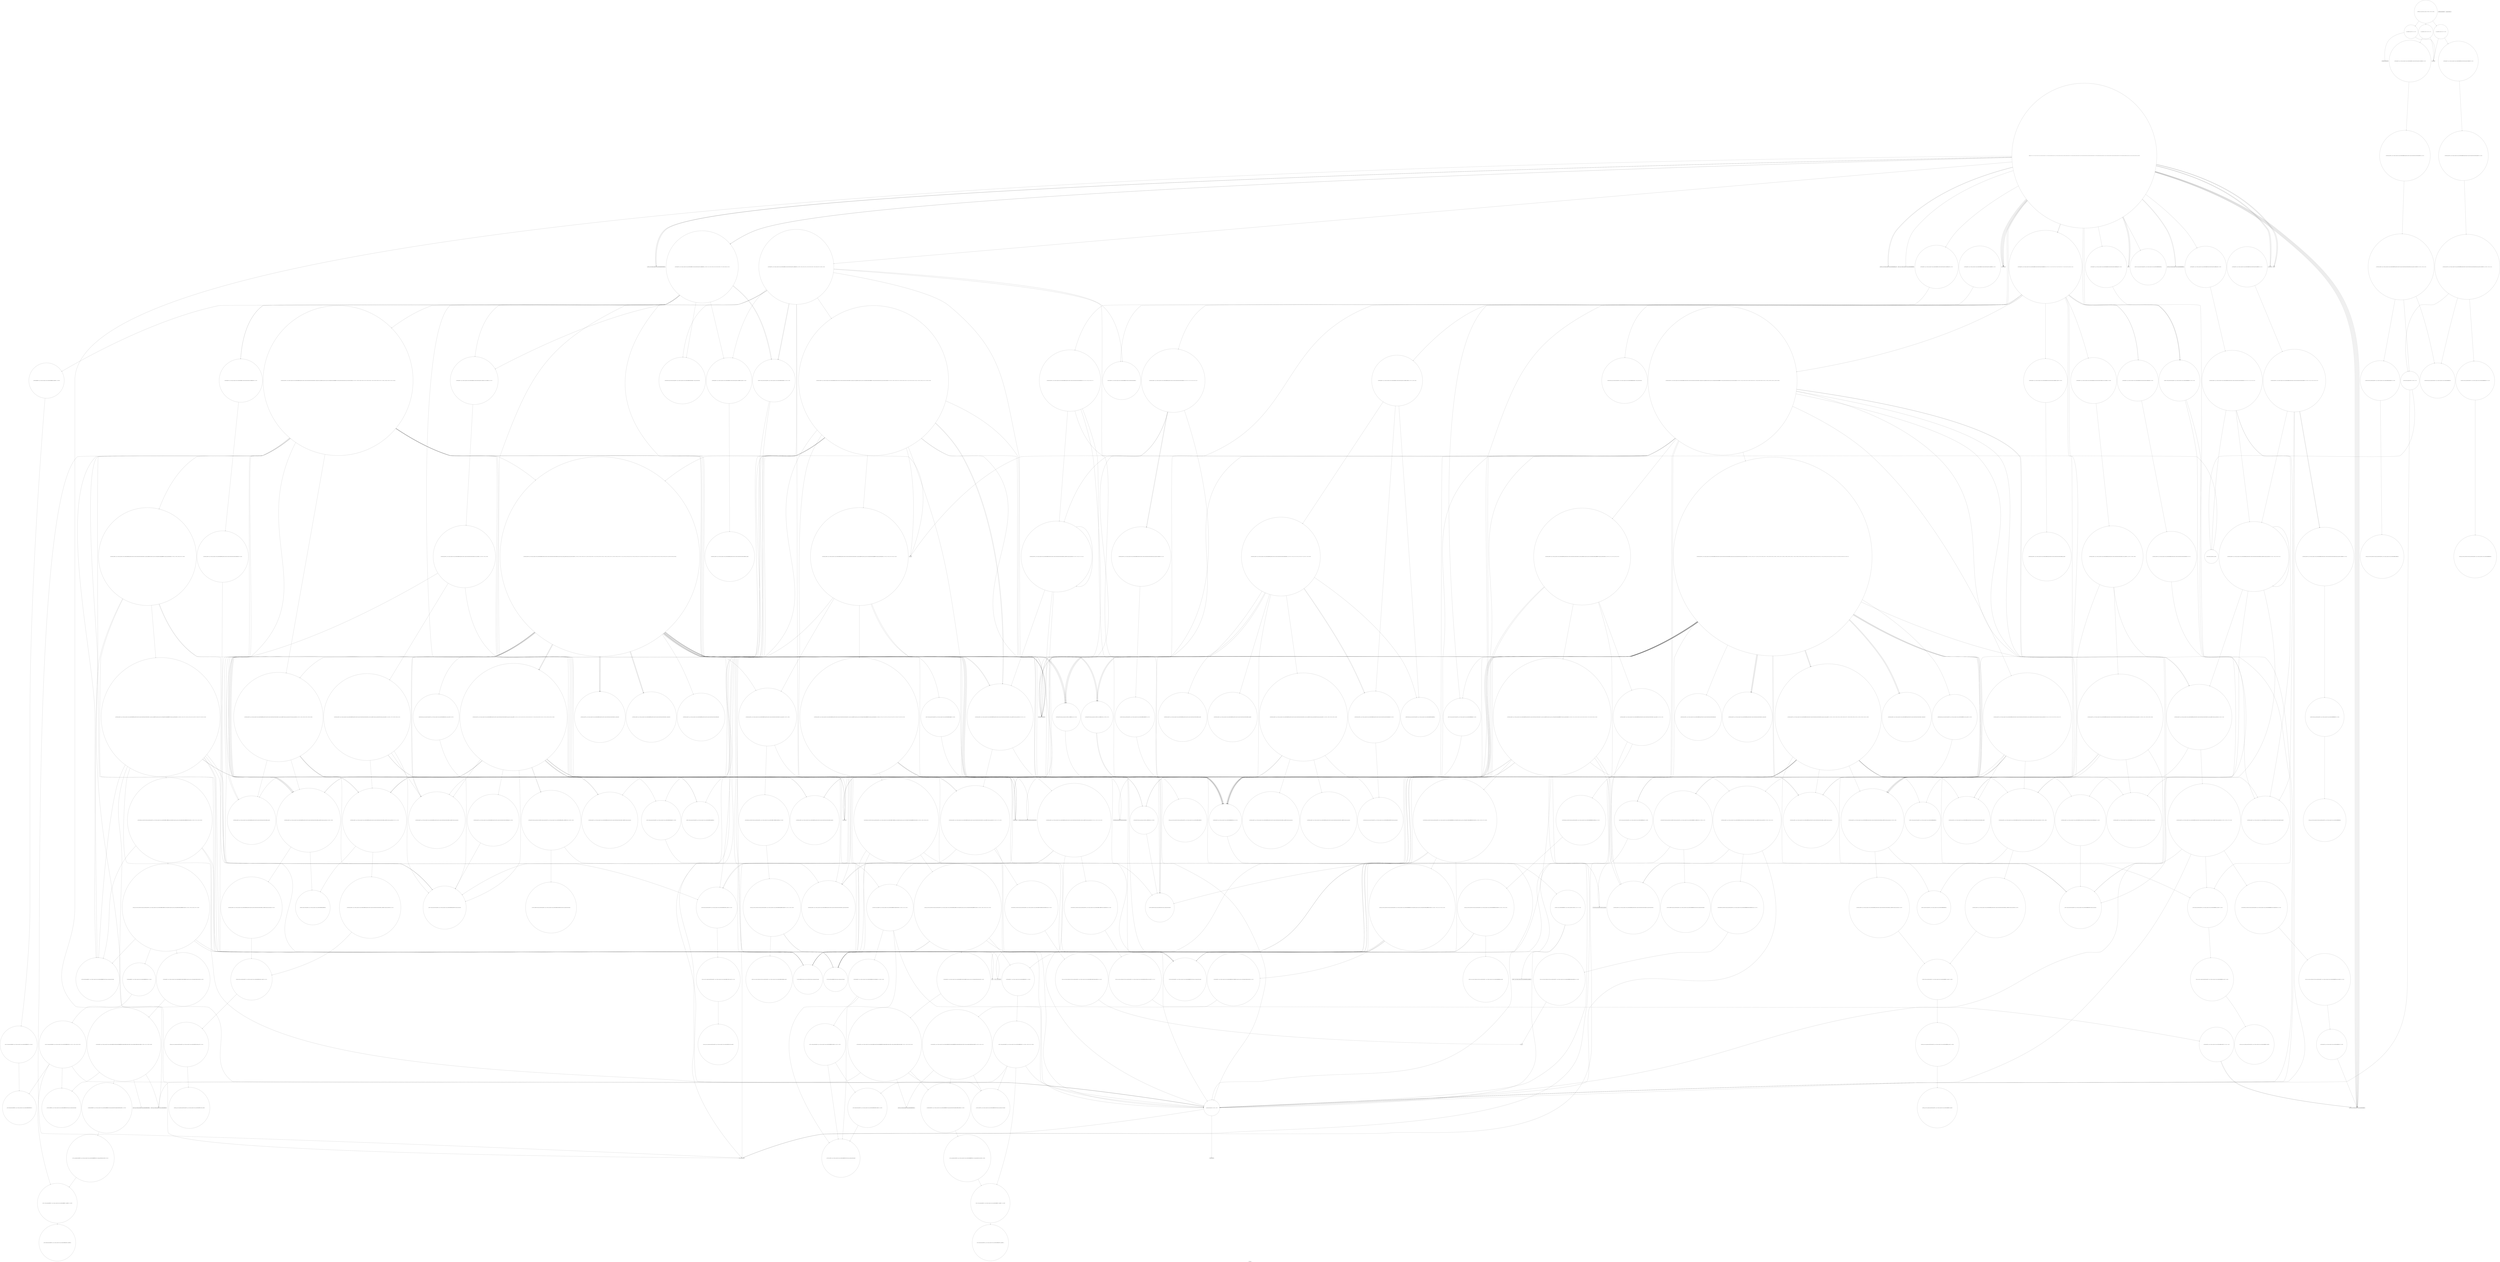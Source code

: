 digraph "Call Graph" {
	label="Call Graph";

	Node0x55a1052b6a90 [shape=record,shape=circle,label="{__cxx_global_var_init|{<s0>1|<s1>2}}"];
	Node0x55a1052b6a90:s0 -> Node0x55a1052b6b10[color=black];
	Node0x55a1052b6a90:s1 -> Node0x55a105758f70[color=black];
	Node0x55a105760830 [shape=record,shape=circle,label="{_ZNK9__gnu_cxx16__aligned_membufISt4pairIKNSt7__cxx1112basic_stringIcSt11char_traitsIcESaIcEEEiEE7_M_addrEv}"];
	Node0x55a10575a670 [shape=record,shape=circle,label="{_ZNSt23_Rb_tree_const_iteratorISt4pairIKNSt7__cxx1112basic_stringIcSt11char_traitsIcESaIcEEES6_EEC2ERKSt17_Rb_tree_iteratorIS8_E}"];
	Node0x55a1057594f0 [shape=record,shape=circle,label="{_ZNSt3mapINSt7__cxx1112basic_stringIcSt11char_traitsIcESaIcEEES5_St4lessIS5_ESaISt4pairIKS5_S5_EEEixEOS5_|{<s0>58|<s1>59|<s2>60|<s3>61|<s4>62|<s5>63|<s6>64|<s7>65|<s8>66|<s9>67|<s10>68|<s11>69}}"];
	Node0x55a1057594f0:s0 -> Node0x55a10575cb10[color=black];
	Node0x55a1057594f0:s1 -> Node0x55a10575cc10[color=black];
	Node0x55a1057594f0:s2 -> Node0x55a10575cb90[color=black];
	Node0x55a1057594f0:s3 -> Node0x55a10575cc90[color=black];
	Node0x55a1057594f0:s4 -> Node0x55a10575cd90[color=black];
	Node0x55a1057594f0:s5 -> Node0x55a10575cd10[color=black];
	Node0x55a1057594f0:s6 -> Node0x55a10575a670[color=black];
	Node0x55a1057594f0:s7 -> Node0x55a10575a770[color=black];
	Node0x55a1057594f0:s8 -> Node0x55a10575a6f0[color=black];
	Node0x55a1057594f0:s9 -> Node0x55a10575a5f0[color=black];
	Node0x55a1057594f0:s10 -> Node0x55a10575a7f0[color=black];
	Node0x55a1057594f0:s11 -> Node0x55a10575cd90[color=black];
	Node0x55a10575cf10 [shape=record,shape=circle,label="{_ZNKSt23_Rb_tree_const_iteratorISt4pairIKNSt7__cxx1112basic_stringIcSt11char_traitsIcESaIcEEEiEE13_M_const_castEv|{<s0>448}}"];
	Node0x55a10575cf10:s0 -> Node0x55a1057605b0[color=black];
	Node0x55a10575ad70 [shape=record,shape=circle,label="{_ZNSt8_Rb_treeINSt7__cxx1112basic_stringIcSt11char_traitsIcESaIcEEESt4pairIKS5_S5_ESt10_Select1stIS8_ESt4lessIS5_ESaIS8_EE3endEv|{<s0>216}}"];
	Node0x55a10575ad70:s0 -> Node0x55a10575aa70[color=black];
	Node0x55a105759bf0 [shape=record,shape=circle,label="{_ZNSt17_Rb_tree_iteratorISt4pairIKNSt7__cxx1112basic_stringIcSt11char_traitsIcESaIcEEEiEEppEv|{<s0>86}}"];
	Node0x55a105759bf0:s0 -> Node0x55a10575ff30[color=black];
	Node0x55a10575d610 [shape=record,shape=circle,label="{_ZNKSt8_Rb_treeINSt7__cxx1112basic_stringIcSt11char_traitsIcESaIcEEESt4pairIKS5_S5_ESt10_Select1stIS8_ESt4lessIS5_ESaIS8_EE3endEv|{<s0>481}}"];
	Node0x55a10575d610:s0 -> Node0x55a10575d910[color=black];
	Node0x55a10575b470 [shape=record,shape=circle,label="{_ZNSt8_Rb_treeINSt7__cxx1112basic_stringIcSt11char_traitsIcESaIcEEESt4pairIKS5_S5_ESt10_Select1stIS8_ESt4lessIS5_ESaIS8_EE17_M_construct_nodeIJRKSt21piecewise_construct_tSt5tupleIJOS5_EESJ_IJEEEEEvPSt13_Rb_tree_nodeIS8_EDpOT_|{<s0>269|<s1>270|<s2>271|<s3>272|<s4>273|<s5>274|<s6>275|<s7>276|<s8>277|<s9>278|<s10>279}}"];
	Node0x55a10575b470:s0 -> Node0x55a10575b890[color=black];
	Node0x55a10575b470:s1 -> Node0x55a10575b910[color=black];
	Node0x55a10575b470:s2 -> Node0x55a10575aff0[color=black];
	Node0x55a10575b470:s3 -> Node0x55a10575b070[color=black];
	Node0x55a10575b470:s4 -> Node0x55a10575b0f0[color=black];
	Node0x55a10575b470:s5 -> Node0x55a10575efb0[color=black];
	Node0x55a10575b470:s6 -> Node0x55a10575a270[color=black];
	Node0x55a10575b470:s7 -> Node0x55a10575b790[color=black];
	Node0x55a10575b470:s8 -> Node0x55a10575b270[color=black];
	Node0x55a10575b470:s9 -> Node0x55a10575b2f0[color=black];
	Node0x55a10575b470:s10 -> Node0x55a10575a1f0[color=black];
	Node0x55a10575a2f0 [shape=record,shape=Mrecord,label="{_ZSt9terminatev}"];
	Node0x55a10575dd10 [shape=record,shape=circle,label="{_ZNSt5tupleIJRKNSt7__cxx1112basic_stringIcSt11char_traitsIcESaIcEEEEEC2EOS8_|{<s0>529}}"];
	Node0x55a10575dd10:s0 -> Node0x55a10575de10[color=black];
	Node0x55a10575f3b0 [shape=record,shape=circle,label="{_ZNSt10_Head_baseILm0EONSt7__cxx1112basic_stringIcSt11char_traitsIcESaIcEEELb0EE7_M_headERS7_}"];
	Node0x55a10575ba10 [shape=record,shape=circle,label="{_ZNSt4pairIKNSt7__cxx1112basic_stringIcSt11char_traitsIcESaIcEEES5_ED2Ev|{<s0>132|<s1>133}}"];
	Node0x55a10575ba10:s0 -> Node0x55a105759770[color=black];
	Node0x55a10575ba10:s1 -> Node0x55a105759770[color=black];
	Node0x55a10575fab0 [shape=record,shape=circle,label="{_ZNSt17_Rb_tree_iteratorISt4pairIKNSt7__cxx1112basic_stringIcSt11char_traitsIcESaIcEEES6_EEmmEv|{<s0>328}}"];
	Node0x55a10575fab0:s0 -> Node0x55a10575feb0[color=black];
	Node0x55a10575c110 [shape=record,shape=circle,label="{_ZNSt8_Rb_treeINSt7__cxx1112basic_stringIcSt11char_traitsIcESaIcEEESt4pairIKS5_iESt10_Select1stIS8_ESt4lessIS5_ESaIS8_EE8_M_beginEv}"];
	Node0x55a1057601b0 [shape=record,shape=circle,label="{_ZNKSt17_Rb_tree_iteratorISt4pairIKNSt7__cxx1112basic_stringIcSt11char_traitsIcESaIcEEEiEEeqERKS9_}"];
	Node0x55a10575c810 [shape=record,shape=circle,label="{_ZNSt16allocator_traitsISaISt13_Rb_tree_nodeISt4pairIKNSt7__cxx1112basic_stringIcSt11char_traitsIcESaIcEEEiEEEE10deallocateERSB_PSA_m|{<s0>167}}"];
	Node0x55a10575c810:s0 -> Node0x55a10575c890[color=black];
	Node0x55a1052b6b10 [shape=record,shape=Mrecord,label="{_ZNSt8ios_base4InitC1Ev}"];
	Node0x55a1057608b0 [shape=record,shape=circle,label="{_ZNKSt8_Rb_treeINSt7__cxx1112basic_stringIcSt11char_traitsIcESaIcEEESt4pairIKS5_iESt10_Select1stIS8_ESt4lessIS5_ESaIS8_EE8key_compEv}"];
	Node0x55a10575a6f0 [shape=record,shape=circle,label="{_ZSt16forward_as_tupleIJNSt7__cxx1112basic_stringIcSt11char_traitsIcESaIcEEEEESt5tupleIJDpOT_EES9_|{<s0>200|<s1>201|<s2>202}}"];
	Node0x55a10575a6f0:s0 -> Node0x55a10575f430[color=black];
	Node0x55a10575a6f0:s1 -> Node0x55a105760030[color=black];
	Node0x55a10575a6f0:s2 -> Node0x55a10575a1f0[color=black];
	Node0x55a105759570 [shape=record,shape=Mrecord,label="{_ZNSaIcEC1Ev}"];
	Node0x55a10575cf90 [shape=record,shape=circle,label="{_ZNKSt8_Rb_treeINSt7__cxx1112basic_stringIcSt11char_traitsIcESaIcEEESt4pairIKS5_iESt10_Select1stIS8_ESt4lessIS5_ESaIS8_EE4sizeEv}"];
	Node0x55a10575adf0 [shape=record,shape=circle,label="{_ZNKSt8_Rb_treeINSt7__cxx1112basic_stringIcSt11char_traitsIcESaIcEEESt4pairIKS5_S5_ESt10_Select1stIS8_ESt4lessIS5_ESaIS8_EE8key_compEv}"];
	Node0x55a105759c70 [shape=record,shape=Mrecord,label="{printf}"];
	Node0x55a10575d690 [shape=record,shape=circle,label="{_ZNKSt8_Rb_treeINSt7__cxx1112basic_stringIcSt11char_traitsIcESaIcEEESt4pairIKS5_S5_ESt10_Select1stIS8_ESt4lessIS5_ESaIS8_EE14_M_lower_boundEPKSt13_Rb_tree_nodeIS8_EPKSt18_Rb_tree_node_baseRS7_|{<s0>482|<s1>483|<s2>484|<s3>485|<s4>486}}"];
	Node0x55a10575d690:s0 -> Node0x55a10575a9f0[color=black];
	Node0x55a10575d690:s1 -> Node0x55a10575cd10[color=black];
	Node0x55a10575d690:s2 -> Node0x55a10575d810[color=black];
	Node0x55a10575d690:s3 -> Node0x55a10575d890[color=black];
	Node0x55a10575d690:s4 -> Node0x55a10575d910[color=black];
	Node0x55a10575b4f0 [shape=record,shape=circle,label="{_ZNSt16allocator_traitsISaISt13_Rb_tree_nodeISt4pairIKNSt7__cxx1112basic_stringIcSt11char_traitsIcESaIcEEES7_EEEE8allocateERSB_m|{<s0>280}}"];
	Node0x55a10575b4f0:s0 -> Node0x55a10575b570[color=black];
	Node0x55a10575a370 [shape=record,shape=circle,label="{_ZNSt8_Rb_treeINSt7__cxx1112basic_stringIcSt11char_traitsIcESaIcEEESt4pairIKS5_S5_ESt10_Select1stIS8_ESt4lessIS5_ESaIS8_EED2Ev|{<s0>110|<s1>111|<s2>112|<s3>113|<s4>114}}"];
	Node0x55a10575a370:s0 -> Node0x55a10575a470[color=black];
	Node0x55a10575a370:s1 -> Node0x55a10575a3f0[color=black];
	Node0x55a10575a370:s2 -> Node0x55a10575a4f0[color=black];
	Node0x55a10575a370:s3 -> Node0x55a10575a4f0[color=black];
	Node0x55a10575a370:s4 -> Node0x55a10575a1f0[color=black];
	Node0x55a10575dd90 [shape=record,shape=circle,label="{_ZNSt4pairIKNSt7__cxx1112basic_stringIcSt11char_traitsIcESaIcEEES5_EC2IJRS6_EJEEESt21piecewise_construct_tSt5tupleIJDpT_EESB_IJDpT0_EE|{<s0>530}}"];
	Node0x55a10575dd90:s0 -> Node0x55a10575e090[color=black];
	Node0x55a10575f430 [shape=record,shape=circle,label="{_ZSt7forwardINSt7__cxx1112basic_stringIcSt11char_traitsIcESaIcEEEEOT_RNSt16remove_referenceIS6_E4typeE}"];
	Node0x55a10575ba90 [shape=record,shape=circle,label="{_ZN9__gnu_cxx16__aligned_membufISt4pairIKNSt7__cxx1112basic_stringIcSt11char_traitsIcESaIcEEES7_EE6_M_ptrEv|{<s0>134}}"];
	Node0x55a10575ba90:s0 -> Node0x55a10575bb10[color=black];
	Node0x55a10575fb30 [shape=record,shape=circle,label="{_ZNSt17_Rb_tree_iteratorISt4pairIKNSt7__cxx1112basic_stringIcSt11char_traitsIcESaIcEEES6_EEppEv|{<s0>329}}"];
	Node0x55a10575fb30:s0 -> Node0x55a10575ff30[color=black];
	Node0x55a10575c190 [shape=record,shape=circle,label="{_ZNSt8_Rb_treeINSt7__cxx1112basic_stringIcSt11char_traitsIcESaIcEEESt4pairIKS5_iESt10_Select1stIS8_ESt4lessIS5_ESaIS8_EE13_Rb_tree_implISC_Lb1EED2Ev|{<s0>152}}"];
	Node0x55a10575c190:s0 -> Node0x55a10575c910[color=black];
	Node0x55a105760230 [shape=record,shape=circle,label="{_ZNKSt3mapINSt7__cxx1112basic_stringIcSt11char_traitsIcESaIcEEEiSt4lessIS5_ESaISt4pairIKS5_iEEE8key_compEv|{<s0>340}}"];
	Node0x55a105760230:s0 -> Node0x55a1057608b0[color=black];
	Node0x55a10575c890 [shape=record,shape=circle,label="{_ZN9__gnu_cxx13new_allocatorISt13_Rb_tree_nodeISt4pairIKNSt7__cxx1112basic_stringIcSt11char_traitsIcESaIcEEEiEEE10deallocateEPSB_m|{<s0>168}}"];
	Node0x55a10575c890:s0 -> Node0x55a10575bc90[color=black];
	Node0x55a105758ef0 [shape=record,shape=Mrecord,label="{_ZNSt8ios_base4InitD1Ev}"];
	Node0x55a105760930 [shape=record,shape=circle,label="{_ZNSt8_Rb_treeINSt7__cxx1112basic_stringIcSt11char_traitsIcESaIcEEESt4pairIKS5_iESt10_Select1stIS8_ESt4lessIS5_ESaIS8_EE14_M_create_nodeIJRKSt21piecewise_construct_tSt5tupleIJOS5_EESJ_IJEEEEEPSt13_Rb_tree_nodeIS8_EDpOT_|{<s0>370|<s1>371|<s2>372|<s3>373|<s4>374}}"];
	Node0x55a105760930:s0 -> Node0x55a105760ab0[color=black];
	Node0x55a105760930:s1 -> Node0x55a10575aff0[color=black];
	Node0x55a105760930:s2 -> Node0x55a10575b070[color=black];
	Node0x55a105760930:s3 -> Node0x55a10575b0f0[color=black];
	Node0x55a105760930:s4 -> Node0x55a105760b30[color=black];
	Node0x55a10575a770 [shape=record,shape=circle,label="{_ZSt4moveIRNSt7__cxx1112basic_stringIcSt11char_traitsIcESaIcEEEEONSt16remove_referenceIT_E4typeEOS8_}"];
	Node0x55a1057595f0 [shape=record,shape=Mrecord,label="{_ZNSt7__cxx1112basic_stringIcSt11char_traitsIcESaIcEEC1EPKcRKS3_}"];
	Node0x55a10575d010 [shape=record,shape=circle,label="{_ZNSt8_Rb_treeINSt7__cxx1112basic_stringIcSt11char_traitsIcESaIcEEESt4pairIKS5_iESt10_Select1stIS8_ESt4lessIS5_ESaIS8_EE6_S_keyEPKSt18_Rb_tree_node_base|{<s0>449|<s1>450}}"];
	Node0x55a10575d010:s0 -> Node0x55a10575d290[color=black];
	Node0x55a10575d010:s1 -> Node0x55a105760630[color=black];
	Node0x55a10575ae70 [shape=record,shape=circle,label="{_ZStltIcSt11char_traitsIcESaIcEEbRKNSt7__cxx1112basic_stringIT_T0_T1_EESA_|{<s0>217|<s1>218}}"];
	Node0x55a10575ae70:s0 -> Node0x55a10575aef0[color=black];
	Node0x55a10575ae70:s1 -> Node0x55a10575a1f0[color=black];
	Node0x55a105759cf0 [shape=record,shape=circle,label="{_ZNKSt3mapINSt7__cxx1112basic_stringIcSt11char_traitsIcESaIcEEES5_St4lessIS5_ESaISt4pairIKS5_S5_EEE5countERS9_|{<s0>87|<s1>88|<s2>89}}"];
	Node0x55a105759cf0:s0 -> Node0x55a10575d510[color=black];
	Node0x55a105759cf0:s1 -> Node0x55a10575d610[color=black];
	Node0x55a105759cf0:s2 -> Node0x55a10575d590[color=black];
	Node0x55a10575d710 [shape=record,shape=circle,label="{_ZNKSt8_Rb_treeINSt7__cxx1112basic_stringIcSt11char_traitsIcESaIcEEESt4pairIKS5_S5_ESt10_Select1stIS8_ESt4lessIS5_ESaIS8_EE8_M_beginEv}"];
	Node0x55a10575b570 [shape=record,shape=circle,label="{_ZN9__gnu_cxx13new_allocatorISt13_Rb_tree_nodeISt4pairIKNSt7__cxx1112basic_stringIcSt11char_traitsIcESaIcEEES8_EEE8allocateEmPKv|{<s0>281|<s1>282|<s2>283}}"];
	Node0x55a10575b570:s0 -> Node0x55a10575ee30[color=black];
	Node0x55a10575b570:s1 -> Node0x55a10575eeb0[color=black];
	Node0x55a10575b570:s2 -> Node0x55a10575ef30[color=black];
	Node0x55a10575a3f0 [shape=record,shape=circle,label="{_ZNSt8_Rb_treeINSt7__cxx1112basic_stringIcSt11char_traitsIcESaIcEEESt4pairIKS5_S5_ESt10_Select1stIS8_ESt4lessIS5_ESaIS8_EE8_M_eraseEPSt13_Rb_tree_nodeIS8_E|{<s0>115|<s1>116|<s2>117|<s3>118}}"];
	Node0x55a10575a3f0:s0 -> Node0x55a10575a570[color=black];
	Node0x55a10575a3f0:s1 -> Node0x55a10575a3f0[color=black];
	Node0x55a10575a3f0:s2 -> Node0x55a10575b610[color=black];
	Node0x55a10575a3f0:s3 -> Node0x55a10575b690[color=black];
	Node0x55a10575de10 [shape=record,shape=circle,label="{_ZNSt11_Tuple_implILm0EJRKNSt7__cxx1112basic_stringIcSt11char_traitsIcESaIcEEEEEC2EOS8_|{<s0>531|<s1>532|<s2>533|<s3>534}}"];
	Node0x55a10575de10:s0 -> Node0x55a10575df10[color=black];
	Node0x55a10575de10:s1 -> Node0x55a10575de90[color=black];
	Node0x55a10575de10:s2 -> Node0x55a10575df90[color=black];
	Node0x55a10575de10:s3 -> Node0x55a10575a1f0[color=black];
	Node0x55a10575f4b0 [shape=record,shape=circle,label="{_ZNSt4pairIKNSt7__cxx1112basic_stringIcSt11char_traitsIcESaIcEEES5_EC2IJOS5_EJLm0EEJEJEEERSt5tupleIJDpT_EERSA_IJDpT1_EESt12_Index_tupleIJXspT0_EEESJ_IJXspT2_EEE|{<s0>301|<s1>302|<s2>303|<s3>304}}"];
	Node0x55a10575f4b0:s0 -> Node0x55a10575f530[color=black];
	Node0x55a10575f4b0:s1 -> Node0x55a10575f230[color=black];
	Node0x55a10575f4b0:s2 -> Node0x55a10575f5b0[color=black];
	Node0x55a10575f4b0:s3 -> Node0x55a1057598f0[color=black];
	Node0x55a10575bb10 [shape=record,shape=circle,label="{_ZN9__gnu_cxx16__aligned_membufISt4pairIKNSt7__cxx1112basic_stringIcSt11char_traitsIcESaIcEEES7_EE7_M_addrEv}"];
	Node0x55a10575fbb0 [shape=record,shape=circle,label="{_ZNSt4pairIPSt18_Rb_tree_node_baseS1_EC2IRS1_Lb1EEEOT_RKS1_|{<s0>330}}"];
	Node0x55a10575fbb0:s0 -> Node0x55a10575fcb0[color=black];
	Node0x55a10575c210 [shape=record,shape=circle,label="{_ZNSt8_Rb_treeINSt7__cxx1112basic_stringIcSt11char_traitsIcESaIcEEESt4pairIKS5_iESt10_Select1stIS8_ESt4lessIS5_ESaIS8_EE8_S_rightEPSt18_Rb_tree_node_base}"];
	Node0x55a1057602b0 [shape=record,shape=circle,label="{_ZNSt8_Rb_treeINSt7__cxx1112basic_stringIcSt11char_traitsIcESaIcEEESt4pairIKS5_iESt10_Select1stIS8_ESt4lessIS5_ESaIS8_EE22_M_emplace_hint_uniqueIJRKSt21piecewise_construct_tSt5tupleIJOS5_EESJ_IJEEEEESt17_Rb_tree_iteratorIS8_ESt23_Rb_tree_const_iteratorIS8_EDpOT_|{<s0>341|<s1>342|<s2>343|<s3>344|<s4>345|<s5>346|<s6>347|<s7>348|<s8>349|<s9>350|<s10>351|<s11>352|<s12>353|<s13>354|<s14>355|<s15>356}}"];
	Node0x55a1057602b0:s0 -> Node0x55a10575aff0[color=black];
	Node0x55a1057602b0:s1 -> Node0x55a10575b070[color=black];
	Node0x55a1057602b0:s2 -> Node0x55a10575b0f0[color=black];
	Node0x55a1057602b0:s3 -> Node0x55a105760930[color=black];
	Node0x55a1057602b0:s4 -> Node0x55a10575a7f0[color=black];
	Node0x55a1057602b0:s5 -> Node0x55a105760530[color=black];
	Node0x55a1057602b0:s6 -> Node0x55a1057609b0[color=black];
	Node0x55a1057602b0:s7 -> Node0x55a105760a30[color=black];
	Node0x55a1057602b0:s8 -> Node0x55a10575a270[color=black];
	Node0x55a1057602b0:s9 -> Node0x55a10575c310[color=black];
	Node0x55a1057602b0:s10 -> Node0x55a10575b270[color=black];
	Node0x55a1057602b0:s11 -> Node0x55a10575c310[color=black];
	Node0x55a1057602b0:s12 -> Node0x55a1057605b0[color=black];
	Node0x55a1057602b0:s13 -> Node0x55a10575b2f0[color=black];
	Node0x55a1057602b0:s14 -> Node0x55a10575b370[color=black];
	Node0x55a1057602b0:s15 -> Node0x55a10575a1f0[color=black];
	Node0x55a10575c910 [shape=record,shape=circle,label="{_ZNSaISt13_Rb_tree_nodeISt4pairIKNSt7__cxx1112basic_stringIcSt11char_traitsIcESaIcEEEiEEED2Ev|{<s0>169}}"];
	Node0x55a10575c910:s0 -> Node0x55a10575c990[color=black];
	Node0x55a105758f70 [shape=record,shape=Mrecord,label="{__cxa_atexit}"];
	Node0x55a1057609b0 [shape=record,shape=circle,label="{_ZNSt8_Rb_treeINSt7__cxx1112basic_stringIcSt11char_traitsIcESaIcEEESt4pairIKS5_iESt10_Select1stIS8_ESt4lessIS5_ESaIS8_EE29_M_get_insert_hint_unique_posESt23_Rb_tree_const_iteratorIS8_ERS7_|{<s0>375|<s1>376|<s2>377|<s3>378|<s4>379|<s5>380|<s6>381|<s7>382|<s8>383|<s9>384|<s10>385|<s11>386|<s12>387|<s13>388|<s14>389|<s15>390|<s16>391|<s17>392|<s18>393|<s19>394|<s20>395|<s21>396|<s22>397|<s23>398|<s24>399|<s25>400|<s26>401|<s27>402|<s28>403|<s29>404|<s30>405|<s31>406|<s32>407|<s33>408|<s34>409|<s35>410|<s36>411}}"];
	Node0x55a1057609b0:s0 -> Node0x55a10575cf10[color=black];
	Node0x55a1057609b0:s1 -> Node0x55a1057604b0[color=black];
	Node0x55a1057609b0:s2 -> Node0x55a10575cf90[color=black];
	Node0x55a1057609b0:s3 -> Node0x55a10575d090[color=black];
	Node0x55a1057609b0:s4 -> Node0x55a10575d010[color=black];
	Node0x55a1057609b0:s5 -> Node0x55a10575cd10[color=black];
	Node0x55a1057609b0:s6 -> Node0x55a10575d090[color=black];
	Node0x55a1057609b0:s7 -> Node0x55a10575f8b0[color=black];
	Node0x55a1057609b0:s8 -> Node0x55a10575d110[color=black];
	Node0x55a1057609b0:s9 -> Node0x55a10575d010[color=black];
	Node0x55a1057609b0:s10 -> Node0x55a10575cd10[color=black];
	Node0x55a1057609b0:s11 -> Node0x55a10575a7f0[color=black];
	Node0x55a1057609b0:s12 -> Node0x55a10575d190[color=black];
	Node0x55a1057609b0:s13 -> Node0x55a10575d190[color=black];
	Node0x55a1057609b0:s14 -> Node0x55a10575d190[color=black];
	Node0x55a1057609b0:s15 -> Node0x55a10575fa30[color=black];
	Node0x55a1057609b0:s16 -> Node0x55a10575d210[color=black];
	Node0x55a1057609b0:s17 -> Node0x55a10575d010[color=black];
	Node0x55a1057609b0:s18 -> Node0x55a10575cd10[color=black];
	Node0x55a1057609b0:s19 -> Node0x55a10575c210[color=black];
	Node0x55a1057609b0:s20 -> Node0x55a10575f8b0[color=black];
	Node0x55a1057609b0:s21 -> Node0x55a10575fa30[color=black];
	Node0x55a1057609b0:s22 -> Node0x55a10575d110[color=black];
	Node0x55a1057609b0:s23 -> Node0x55a10575d010[color=black];
	Node0x55a1057609b0:s24 -> Node0x55a10575cd10[color=black];
	Node0x55a1057609b0:s25 -> Node0x55a10575a7f0[color=black];
	Node0x55a1057609b0:s26 -> Node0x55a10575d090[color=black];
	Node0x55a1057609b0:s27 -> Node0x55a10575d090[color=black];
	Node0x55a1057609b0:s28 -> Node0x55a10575f8b0[color=black];
	Node0x55a1057609b0:s29 -> Node0x55a105759bf0[color=black];
	Node0x55a1057609b0:s30 -> Node0x55a10575d010[color=black];
	Node0x55a1057609b0:s31 -> Node0x55a10575cd10[color=black];
	Node0x55a1057609b0:s32 -> Node0x55a10575c210[color=black];
	Node0x55a1057609b0:s33 -> Node0x55a10575f8b0[color=black];
	Node0x55a1057609b0:s34 -> Node0x55a10575fa30[color=black];
	Node0x55a1057609b0:s35 -> Node0x55a10575d110[color=black];
	Node0x55a1057609b0:s36 -> Node0x55a10575fbb0[color=black];
	Node0x55a10575a7f0 [shape=record,shape=Mrecord,label="{llvm.memcpy.p0i8.p0i8.i64}"];
	Node0x55a105759670 [shape=record,shape=Mrecord,label="{__gxx_personality_v0}"];
	Node0x55a10575d090 [shape=record,shape=circle,label="{_ZNSt8_Rb_treeINSt7__cxx1112basic_stringIcSt11char_traitsIcESaIcEEESt4pairIKS5_iESt10_Select1stIS8_ESt4lessIS5_ESaIS8_EE12_M_rightmostEv}"];
	Node0x55a10575aef0 [shape=record,shape=Mrecord,label="{_ZNKSt7__cxx1112basic_stringIcSt11char_traitsIcESaIcEE7compareERKS4_}"];
	Node0x55a105759d70 [shape=record,shape=Mrecord,label="{_ZNKSt7__cxx1112basic_stringIcSt11char_traitsIcESaIcEE5c_strEv}"];
	Node0x55a10575d790 [shape=record,shape=circle,label="{_ZNKSt8_Rb_treeINSt7__cxx1112basic_stringIcSt11char_traitsIcESaIcEEESt4pairIKS5_S5_ESt10_Select1stIS8_ESt4lessIS5_ESaIS8_EE6_M_endEv}"];
	Node0x55a10575ee30 [shape=record,shape=circle,label="{_ZNK9__gnu_cxx13new_allocatorISt13_Rb_tree_nodeISt4pairIKNSt7__cxx1112basic_stringIcSt11char_traitsIcESaIcEEES8_EEE8max_sizeEv}"];
	Node0x55a10575a470 [shape=record,shape=circle,label="{_ZNSt8_Rb_treeINSt7__cxx1112basic_stringIcSt11char_traitsIcESaIcEEESt4pairIKS5_S5_ESt10_Select1stIS8_ESt4lessIS5_ESaIS8_EE8_M_beginEv}"];
	Node0x55a10575de90 [shape=record,shape=circle,label="{_ZSt7forwardIRKNSt7__cxx1112basic_stringIcSt11char_traitsIcESaIcEEEEOT_RNSt16remove_referenceIS8_E4typeE}"];
	Node0x55a10575f530 [shape=record,shape=circle,label="{_ZSt3getILm0EJONSt7__cxx1112basic_stringIcSt11char_traitsIcESaIcEEEEERNSt13tuple_elementIXT_ESt5tupleIJDpT0_EEE4typeERSB_|{<s0>305}}"];
	Node0x55a10575f530:s0 -> Node0x55a10575f630[color=black];
	Node0x55a10575bb90 [shape=record,shape=circle,label="{_ZNSt16allocator_traitsISaISt13_Rb_tree_nodeISt4pairIKNSt7__cxx1112basic_stringIcSt11char_traitsIcESaIcEEES7_EEEE10deallocateERSB_PSA_m|{<s0>135}}"];
	Node0x55a10575bb90:s0 -> Node0x55a10575bc10[color=black];
	Node0x55a10575fc30 [shape=record,shape=circle,label="{_ZNSt8_Rb_treeINSt7__cxx1112basic_stringIcSt11char_traitsIcESaIcEEESt4pairIKS5_S5_ESt10_Select1stIS8_ESt4lessIS5_ESaIS8_EE8_S_valueEPKSt18_Rb_tree_node_base|{<s0>331}}"];
	Node0x55a10575fc30:s0 -> Node0x55a10575abf0[color=black];
	Node0x55a10575c290 [shape=record,shape=circle,label="{_ZNSt8_Rb_treeINSt7__cxx1112basic_stringIcSt11char_traitsIcESaIcEEESt4pairIKS5_iESt10_Select1stIS8_ESt4lessIS5_ESaIS8_EE7_S_leftEPSt18_Rb_tree_node_base}"];
	Node0x55a105760330 [shape=record,shape=circle,label="{_ZNSt23_Rb_tree_const_iteratorISt4pairIKNSt7__cxx1112basic_stringIcSt11char_traitsIcESaIcEEEiEEC2ERKSt17_Rb_tree_iteratorIS8_E}"];
	Node0x55a10575c990 [shape=record,shape=circle,label="{_ZN9__gnu_cxx13new_allocatorISt13_Rb_tree_nodeISt4pairIKNSt7__cxx1112basic_stringIcSt11char_traitsIcESaIcEEEiEEED2Ev}"];
	Node0x55a105758ff0 [shape=record,shape=circle,label="{__cxx_global_var_init.1|{<s0>3|<s1>4}}"];
	Node0x55a105758ff0:s0 -> Node0x55a105759070[color=black];
	Node0x55a105758ff0:s1 -> Node0x55a105758f70[color=black];
	Node0x55a105760a30 [shape=record,shape=circle,label="{_ZNSt8_Rb_treeINSt7__cxx1112basic_stringIcSt11char_traitsIcESaIcEEESt4pairIKS5_iESt10_Select1stIS8_ESt4lessIS5_ESaIS8_EE14_M_insert_nodeEPSt18_Rb_tree_node_baseSG_PSt13_Rb_tree_nodeIS8_E|{<s0>412|<s1>413|<s2>414|<s3>415|<s4>416|<s5>417}}"];
	Node0x55a105760a30:s0 -> Node0x55a1057604b0[color=black];
	Node0x55a105760a30:s1 -> Node0x55a105760530[color=black];
	Node0x55a105760a30:s2 -> Node0x55a10575d010[color=black];
	Node0x55a105760a30:s3 -> Node0x55a10575cd10[color=black];
	Node0x55a105760a30:s4 -> Node0x55a10575ffb0[color=black];
	Node0x55a105760a30:s5 -> Node0x55a1057605b0[color=black];
	Node0x55a10575a870 [shape=record,shape=circle,label="{_ZNSt8_Rb_treeINSt7__cxx1112basic_stringIcSt11char_traitsIcESaIcEEESt4pairIKS5_S5_ESt10_Select1stIS8_ESt4lessIS5_ESaIS8_EE11lower_boundERS7_|{<s0>203|<s1>204|<s2>205}}"];
	Node0x55a10575a870:s0 -> Node0x55a10575a470[color=black];
	Node0x55a10575a870:s1 -> Node0x55a10575a970[color=black];
	Node0x55a10575a870:s2 -> Node0x55a10575a8f0[color=black];
	Node0x55a1057596f0 [shape=record,shape=Mrecord,label="{_ZNSt7__cxx1112basic_stringIcSt11char_traitsIcESaIcEEaSEPKc}"];
	Node0x55a10575d110 [shape=record,shape=circle,label="{_ZNSt8_Rb_treeINSt7__cxx1112basic_stringIcSt11char_traitsIcESaIcEEESt4pairIKS5_iESt10_Select1stIS8_ESt4lessIS5_ESaIS8_EE24_M_get_insert_unique_posERS7_|{<s0>451|<s1>452|<s2>453|<s3>454|<s4>455|<s5>456|<s6>457|<s7>458|<s8>459|<s9>460|<s10>461|<s11>462|<s12>463|<s13>464|<s14>465}}"];
	Node0x55a10575d110:s0 -> Node0x55a10575c110[color=black];
	Node0x55a10575d110:s1 -> Node0x55a1057604b0[color=black];
	Node0x55a10575d110:s2 -> Node0x55a105760530[color=black];
	Node0x55a10575d110:s3 -> Node0x55a10575cd10[color=black];
	Node0x55a10575d110:s4 -> Node0x55a10575c290[color=black];
	Node0x55a10575d110:s5 -> Node0x55a10575c210[color=black];
	Node0x55a10575d110:s6 -> Node0x55a1057605b0[color=black];
	Node0x55a10575d110:s7 -> Node0x55a10575d310[color=black];
	Node0x55a10575d110:s8 -> Node0x55a1057601b0[color=black];
	Node0x55a10575d110:s9 -> Node0x55a10575d390[color=black];
	Node0x55a10575d110:s10 -> Node0x55a10575d210[color=black];
	Node0x55a10575d110:s11 -> Node0x55a10575d010[color=black];
	Node0x55a10575d110:s12 -> Node0x55a10575cd10[color=black];
	Node0x55a10575d110:s13 -> Node0x55a10575d390[color=black];
	Node0x55a10575d110:s14 -> Node0x55a10575fbb0[color=black];
	Node0x55a10575af70 [shape=record,shape=circle,label="{_ZNSt8_Rb_treeINSt7__cxx1112basic_stringIcSt11char_traitsIcESaIcEEESt4pairIKS5_S5_ESt10_Select1stIS8_ESt4lessIS5_ESaIS8_EE14_M_create_nodeIJRKSt21piecewise_construct_tSt5tupleIJOS5_EESJ_IJEEEEEPSt13_Rb_tree_nodeIS8_EDpOT_|{<s0>219|<s1>220|<s2>221|<s3>222|<s4>223}}"];
	Node0x55a10575af70:s0 -> Node0x55a10575b3f0[color=black];
	Node0x55a10575af70:s1 -> Node0x55a10575aff0[color=black];
	Node0x55a10575af70:s2 -> Node0x55a10575b070[color=black];
	Node0x55a10575af70:s3 -> Node0x55a10575b0f0[color=black];
	Node0x55a10575af70:s4 -> Node0x55a10575b470[color=black];
	Node0x55a105759df0 [shape=record,shape=circle,label="{_ZNSt3mapINSt7__cxx1112basic_stringIcSt11char_traitsIcESaIcEEES5_St4lessIS5_ESaISt4pairIKS5_S5_EEEixERS9_|{<s0>90|<s1>91|<s2>92|<s3>93|<s4>94|<s5>95|<s6>96|<s7>97|<s8>98|<s9>99|<s10>100}}"];
	Node0x55a105759df0:s0 -> Node0x55a10575cb10[color=black];
	Node0x55a105759df0:s1 -> Node0x55a10575cc10[color=black];
	Node0x55a105759df0:s2 -> Node0x55a10575cb90[color=black];
	Node0x55a105759df0:s3 -> Node0x55a10575cc90[color=black];
	Node0x55a105759df0:s4 -> Node0x55a10575cd90[color=black];
	Node0x55a105759df0:s5 -> Node0x55a10575cd10[color=black];
	Node0x55a105759df0:s6 -> Node0x55a10575a670[color=black];
	Node0x55a105759df0:s7 -> Node0x55a10575da10[color=black];
	Node0x55a105759df0:s8 -> Node0x55a10575d990[color=black];
	Node0x55a105759df0:s9 -> Node0x55a10575a7f0[color=black];
	Node0x55a105759df0:s10 -> Node0x55a10575cd90[color=black];
	Node0x55a10575d810 [shape=record,shape=circle,label="{_ZNSt8_Rb_treeINSt7__cxx1112basic_stringIcSt11char_traitsIcESaIcEEESt4pairIKS5_S5_ESt10_Select1stIS8_ESt4lessIS5_ESaIS8_EE7_S_leftEPKSt18_Rb_tree_node_base}"];
	Node0x55a10575eeb0 [shape=record,shape=Mrecord,label="{_ZSt17__throw_bad_allocv}"];
	Node0x55a10575a4f0 [shape=record,shape=circle,label="{_ZNSt8_Rb_treeINSt7__cxx1112basic_stringIcSt11char_traitsIcESaIcEEESt4pairIKS5_S5_ESt10_Select1stIS8_ESt4lessIS5_ESaIS8_EE13_Rb_tree_implISC_Lb1EED2Ev|{<s0>119}}"];
	Node0x55a10575a4f0:s0 -> Node0x55a10575bd10[color=black];
	Node0x55a10575df10 [shape=record,shape=circle,label="{_ZNSt11_Tuple_implILm0EJRKNSt7__cxx1112basic_stringIcSt11char_traitsIcESaIcEEEEE7_M_headERS8_|{<s0>535}}"];
	Node0x55a10575df10:s0 -> Node0x55a10575e010[color=black];
	Node0x55a10575f5b0 [shape=record,shape=Mrecord,label="{_ZNSt7__cxx1112basic_stringIcSt11char_traitsIcESaIcEEC1EOS4_}"];
	Node0x55a10575bc10 [shape=record,shape=circle,label="{_ZN9__gnu_cxx13new_allocatorISt13_Rb_tree_nodeISt4pairIKNSt7__cxx1112basic_stringIcSt11char_traitsIcESaIcEEES8_EEE10deallocateEPSB_m|{<s0>136}}"];
	Node0x55a10575bc10:s0 -> Node0x55a10575bc90[color=black];
	Node0x55a10575fcb0 [shape=record,shape=circle,label="{_ZSt7forwardIRPSt18_Rb_tree_node_baseEOT_RNSt16remove_referenceIS3_E4typeE}"];
	Node0x55a10575c310 [shape=record,shape=circle,label="{_ZNSt8_Rb_treeINSt7__cxx1112basic_stringIcSt11char_traitsIcESaIcEEESt4pairIKS5_iESt10_Select1stIS8_ESt4lessIS5_ESaIS8_EE12_M_drop_nodeEPSt13_Rb_tree_nodeIS8_E|{<s0>153|<s1>154}}"];
	Node0x55a10575c310:s0 -> Node0x55a10575c390[color=black];
	Node0x55a10575c310:s1 -> Node0x55a10575c410[color=black];
	Node0x55a1057603b0 [shape=record,shape=circle,label="{_ZNSt8_Rb_treeINSt7__cxx1112basic_stringIcSt11char_traitsIcESaIcEEESt4pairIKS5_iESt10_Select1stIS8_ESt4lessIS5_ESaIS8_EE11lower_boundERS7_|{<s0>357|<s1>358|<s2>359}}"];
	Node0x55a1057603b0:s0 -> Node0x55a10575c110[color=black];
	Node0x55a1057603b0:s1 -> Node0x55a1057604b0[color=black];
	Node0x55a1057603b0:s2 -> Node0x55a105760430[color=black];
	Node0x55a10575ca10 [shape=record,shape=circle,label="{_ZNSt8_Rb_treeINSt7__cxx1112basic_stringIcSt11char_traitsIcESaIcEEESt4pairIKS5_iESt10_Select1stIS8_ESt4lessIS5_ESaIS8_EE5clearEv|{<s0>170|<s1>171|<s2>172|<s3>173}}"];
	Node0x55a10575ca10:s0 -> Node0x55a10575c110[color=black];
	Node0x55a10575ca10:s1 -> Node0x55a10575c090[color=black];
	Node0x55a10575ca10:s2 -> Node0x55a10575a170[color=black];
	Node0x55a10575ca10:s3 -> Node0x55a10575a1f0[color=black];
	Node0x55a105759070 [shape=record,shape=circle,label="{_ZNSt3mapINSt7__cxx1112basic_stringIcSt11char_traitsIcESaIcEEES5_St4lessIS5_ESaISt4pairIKS5_S5_EEEC2Ev|{<s0>5}}"];
	Node0x55a105759070:s0 -> Node0x55a105759e70[color=black];
	Node0x55a105760ab0 [shape=record,shape=circle,label="{_ZNSt8_Rb_treeINSt7__cxx1112basic_stringIcSt11char_traitsIcESaIcEEESt4pairIKS5_iESt10_Select1stIS8_ESt4lessIS5_ESaIS8_EE11_M_get_nodeEv|{<s0>418|<s1>419}}"];
	Node0x55a105760ab0:s0 -> Node0x55a10575c510[color=black];
	Node0x55a105760ab0:s1 -> Node0x55a105760bb0[color=black];
	Node0x55a10575a8f0 [shape=record,shape=circle,label="{_ZNSt8_Rb_treeINSt7__cxx1112basic_stringIcSt11char_traitsIcESaIcEEESt4pairIKS5_S5_ESt10_Select1stIS8_ESt4lessIS5_ESaIS8_EE14_M_lower_boundEPSt13_Rb_tree_nodeIS8_EPSt18_Rb_tree_node_baseRS7_|{<s0>206|<s1>207|<s2>208|<s3>209|<s4>210}}"];
	Node0x55a10575a8f0:s0 -> Node0x55a10575a9f0[color=black];
	Node0x55a10575a8f0:s1 -> Node0x55a10575cd10[color=black];
	Node0x55a10575a8f0:s2 -> Node0x55a10575b610[color=black];
	Node0x55a10575a8f0:s3 -> Node0x55a10575a570[color=black];
	Node0x55a10575a8f0:s4 -> Node0x55a10575aa70[color=black];
	Node0x55a105759770 [shape=record,shape=Mrecord,label="{_ZNSt7__cxx1112basic_stringIcSt11char_traitsIcESaIcEED1Ev}"];
	Node0x55a10575d190 [shape=record,shape=circle,label="{_ZNSt8_Rb_treeINSt7__cxx1112basic_stringIcSt11char_traitsIcESaIcEEESt4pairIKS5_iESt10_Select1stIS8_ESt4lessIS5_ESaIS8_EE11_M_leftmostEv}"];
	Node0x55a10575aff0 [shape=record,shape=circle,label="{_ZSt7forwardIRKSt21piecewise_construct_tEOT_RNSt16remove_referenceIS3_E4typeE}"];
	Node0x55a105759e70 [shape=record,shape=circle,label="{_ZNSt8_Rb_treeINSt7__cxx1112basic_stringIcSt11char_traitsIcESaIcEEESt4pairIKS5_S5_ESt10_Select1stIS8_ESt4lessIS5_ESaIS8_EEC2Ev|{<s0>101}}"];
	Node0x55a105759e70:s0 -> Node0x55a105759ef0[color=black];
	Node0x55a10575d890 [shape=record,shape=circle,label="{_ZNSt8_Rb_treeINSt7__cxx1112basic_stringIcSt11char_traitsIcESaIcEEESt4pairIKS5_S5_ESt10_Select1stIS8_ESt4lessIS5_ESaIS8_EE8_S_rightEPKSt18_Rb_tree_node_base}"];
	Node0x55a10575ef30 [shape=record,shape=Mrecord,label="{_Znwm}"];
	Node0x55a10575a570 [shape=record,shape=circle,label="{_ZNSt8_Rb_treeINSt7__cxx1112basic_stringIcSt11char_traitsIcESaIcEEESt4pairIKS5_S5_ESt10_Select1stIS8_ESt4lessIS5_ESaIS8_EE8_S_rightEPSt18_Rb_tree_node_base}"];
	Node0x55a10575df90 [shape=record,shape=circle,label="{_ZNSt10_Head_baseILm0ERKNSt7__cxx1112basic_stringIcSt11char_traitsIcESaIcEEELb0EEC2ES7_}"];
	Node0x55a10575f630 [shape=record,shape=circle,label="{_ZSt12__get_helperILm0EONSt7__cxx1112basic_stringIcSt11char_traitsIcESaIcEEEJEERT0_RSt11_Tuple_implIXT_EJS7_DpT1_EE|{<s0>306}}"];
	Node0x55a10575f630:s0 -> Node0x55a10575f2b0[color=black];
	Node0x55a10575bc90 [shape=record,shape=Mrecord,label="{_ZdlPv}"];
	Node0x55a10575fd30 [shape=record,shape=circle,label="{_ZNSt8_Rb_treeINSt7__cxx1112basic_stringIcSt11char_traitsIcESaIcEEESt4pairIKS5_S5_ESt10_Select1stIS8_ESt4lessIS5_ESaIS8_EE5beginEv|{<s0>332}}"];
	Node0x55a10575fd30:s0 -> Node0x55a10575aa70[color=black];
	Node0x55a10575c390 [shape=record,shape=circle,label="{_ZNSt8_Rb_treeINSt7__cxx1112basic_stringIcSt11char_traitsIcESaIcEEESt4pairIKS5_iESt10_Select1stIS8_ESt4lessIS5_ESaIS8_EE15_M_destroy_nodeEPSt13_Rb_tree_nodeIS8_E|{<s0>155|<s1>156|<s2>157|<s3>158}}"];
	Node0x55a10575c390:s0 -> Node0x55a10575c510[color=black];
	Node0x55a10575c390:s1 -> Node0x55a10575c590[color=black];
	Node0x55a10575c390:s2 -> Node0x55a10575c490[color=black];
	Node0x55a10575c390:s3 -> Node0x55a10575a1f0[color=black];
	Node0x55a105760430 [shape=record,shape=circle,label="{_ZNSt8_Rb_treeINSt7__cxx1112basic_stringIcSt11char_traitsIcESaIcEEESt4pairIKS5_iESt10_Select1stIS8_ESt4lessIS5_ESaIS8_EE14_M_lower_boundEPSt13_Rb_tree_nodeIS8_EPSt18_Rb_tree_node_baseRS7_|{<s0>360|<s1>361|<s2>362|<s3>363|<s4>364}}"];
	Node0x55a105760430:s0 -> Node0x55a105760530[color=black];
	Node0x55a105760430:s1 -> Node0x55a10575cd10[color=black];
	Node0x55a105760430:s2 -> Node0x55a10575c290[color=black];
	Node0x55a105760430:s3 -> Node0x55a10575c210[color=black];
	Node0x55a105760430:s4 -> Node0x55a1057605b0[color=black];
	Node0x55a10575ca90 [shape=record,shape=circle,label="{_ZNSt8_Rb_treeINSt7__cxx1112basic_stringIcSt11char_traitsIcESaIcEEESt4pairIKS5_S5_ESt10_Select1stIS8_ESt4lessIS5_ESaIS8_EE5clearEv|{<s0>174|<s1>175|<s2>176|<s3>177}}"];
	Node0x55a10575ca90:s0 -> Node0x55a10575a470[color=black];
	Node0x55a10575ca90:s1 -> Node0x55a10575a3f0[color=black];
	Node0x55a10575ca90:s2 -> Node0x55a10575a170[color=black];
	Node0x55a10575ca90:s3 -> Node0x55a10575a1f0[color=black];
	Node0x55a1057590f0 [shape=record,shape=circle,label="{_ZNSt3mapINSt7__cxx1112basic_stringIcSt11char_traitsIcESaIcEEES5_St4lessIS5_ESaISt4pairIKS5_S5_EEED2Ev|{<s0>6}}"];
	Node0x55a1057590f0:s0 -> Node0x55a10575a370[color=black];
	Node0x55a105760b30 [shape=record,shape=circle,label="{_ZNSt8_Rb_treeINSt7__cxx1112basic_stringIcSt11char_traitsIcESaIcEEESt4pairIKS5_iESt10_Select1stIS8_ESt4lessIS5_ESaIS8_EE17_M_construct_nodeIJRKSt21piecewise_construct_tSt5tupleIJOS5_EESJ_IJEEEEEvPSt13_Rb_tree_nodeIS8_EDpOT_|{<s0>420|<s1>421|<s2>422|<s3>423|<s4>424|<s5>425|<s6>426|<s7>427|<s8>428|<s9>429|<s10>430}}"];
	Node0x55a105760b30:s0 -> Node0x55a10575c510[color=black];
	Node0x55a105760b30:s1 -> Node0x55a10575c590[color=black];
	Node0x55a105760b30:s2 -> Node0x55a10575aff0[color=black];
	Node0x55a105760b30:s3 -> Node0x55a10575b070[color=black];
	Node0x55a105760b30:s4 -> Node0x55a10575b0f0[color=black];
	Node0x55a105760b30:s5 -> Node0x55a105760d30[color=black];
	Node0x55a105760b30:s6 -> Node0x55a10575a270[color=black];
	Node0x55a105760b30:s7 -> Node0x55a10575c410[color=black];
	Node0x55a105760b30:s8 -> Node0x55a10575b270[color=black];
	Node0x55a105760b30:s9 -> Node0x55a10575b2f0[color=black];
	Node0x55a105760b30:s10 -> Node0x55a10575a1f0[color=black];
	Node0x55a10575a970 [shape=record,shape=circle,label="{_ZNSt8_Rb_treeINSt7__cxx1112basic_stringIcSt11char_traitsIcESaIcEEESt4pairIKS5_S5_ESt10_Select1stIS8_ESt4lessIS5_ESaIS8_EE6_M_endEv}"];
	Node0x55a1057597f0 [shape=record,shape=Mrecord,label="{_ZNSaIcED1Ev}"];
	Node0x55a10575d210 [shape=record,shape=circle,label="{_ZNSt17_Rb_tree_iteratorISt4pairIKNSt7__cxx1112basic_stringIcSt11char_traitsIcESaIcEEEiEEmmEv|{<s0>466}}"];
	Node0x55a10575d210:s0 -> Node0x55a10575feb0[color=black];
	Node0x55a10575b070 [shape=record,shape=circle,label="{_ZSt7forwardISt5tupleIJONSt7__cxx1112basic_stringIcSt11char_traitsIcESaIcEEEEEEOT_RNSt16remove_referenceIS9_E4typeE}"];
	Node0x55a105759ef0 [shape=record,shape=circle,label="{_ZNSt8_Rb_treeINSt7__cxx1112basic_stringIcSt11char_traitsIcESaIcEEESt4pairIKS5_S5_ESt10_Select1stIS8_ESt4lessIS5_ESaIS8_EE13_Rb_tree_implISC_Lb1EEC2Ev|{<s0>102|<s1>103|<s2>104}}"];
	Node0x55a105759ef0:s0 -> Node0x55a105759f70[color=black];
	Node0x55a105759ef0:s1 -> Node0x55a105759ff0[color=black];
	Node0x55a105759ef0:s2 -> Node0x55a10575a070[color=black];
	Node0x55a10575d910 [shape=record,shape=circle,label="{_ZNSt23_Rb_tree_const_iteratorISt4pairIKNSt7__cxx1112basic_stringIcSt11char_traitsIcESaIcEEES6_EEC2EPKSt18_Rb_tree_node_base}"];
	Node0x55a10575efb0 [shape=record,shape=circle,label="{_ZNSt16allocator_traitsISaISt13_Rb_tree_nodeISt4pairIKNSt7__cxx1112basic_stringIcSt11char_traitsIcESaIcEEES7_EEEE9constructIS9_JRKSt21piecewise_construct_tSt5tupleIJOS7_EESH_IJEEEEEvRSB_PT_DpOT0_|{<s0>284|<s1>285|<s2>286|<s3>287}}"];
	Node0x55a10575efb0:s0 -> Node0x55a10575aff0[color=black];
	Node0x55a10575efb0:s1 -> Node0x55a10575b070[color=black];
	Node0x55a10575efb0:s2 -> Node0x55a10575b0f0[color=black];
	Node0x55a10575efb0:s3 -> Node0x55a10575f030[color=black];
	Node0x55a10575b610 [shape=record,shape=circle,label="{_ZNSt8_Rb_treeINSt7__cxx1112basic_stringIcSt11char_traitsIcESaIcEEESt4pairIKS5_S5_ESt10_Select1stIS8_ESt4lessIS5_ESaIS8_EE7_S_leftEPSt18_Rb_tree_node_base}"];
	Node0x55a10575e010 [shape=record,shape=circle,label="{_ZNSt10_Head_baseILm0ERKNSt7__cxx1112basic_stringIcSt11char_traitsIcESaIcEEELb0EE7_M_headERS8_}"];
	Node0x55a10575f6b0 [shape=record,shape=circle,label="{_ZNKSt23_Rb_tree_const_iteratorISt4pairIKNSt7__cxx1112basic_stringIcSt11char_traitsIcESaIcEEES6_EE13_M_const_castEv|{<s0>307}}"];
	Node0x55a10575f6b0:s0 -> Node0x55a10575aa70[color=black];
	Node0x55a10575bd10 [shape=record,shape=circle,label="{_ZNSaISt13_Rb_tree_nodeISt4pairIKNSt7__cxx1112basic_stringIcSt11char_traitsIcESaIcEEES6_EEED2Ev|{<s0>137}}"];
	Node0x55a10575bd10:s0 -> Node0x55a10575bd90[color=black];
	Node0x55a10575fdb0 [shape=record,shape=circle,label="{_ZNSt4pairIPSt18_Rb_tree_node_baseS1_EC2IRPSt13_Rb_tree_nodeIS_IKNSt7__cxx1112basic_stringIcSt11char_traitsIcESaIcEEESA_EERS1_Lb1EEEOT_OT0_|{<s0>333|<s1>334}}"];
	Node0x55a10575fdb0:s0 -> Node0x55a10575fe30[color=black];
	Node0x55a10575fdb0:s1 -> Node0x55a10575fcb0[color=black];
	Node0x55a10575c410 [shape=record,shape=circle,label="{_ZNSt8_Rb_treeINSt7__cxx1112basic_stringIcSt11char_traitsIcESaIcEEESt4pairIKS5_iESt10_Select1stIS8_ESt4lessIS5_ESaIS8_EE11_M_put_nodeEPSt13_Rb_tree_nodeIS8_E|{<s0>159|<s1>160|<s2>161}}"];
	Node0x55a10575c410:s0 -> Node0x55a10575c510[color=black];
	Node0x55a10575c410:s1 -> Node0x55a10575c810[color=black];
	Node0x55a10575c410:s2 -> Node0x55a10575a1f0[color=black];
	Node0x55a1057604b0 [shape=record,shape=circle,label="{_ZNSt8_Rb_treeINSt7__cxx1112basic_stringIcSt11char_traitsIcESaIcEEESt4pairIKS5_iESt10_Select1stIS8_ESt4lessIS5_ESaIS8_EE6_M_endEv}"];
	Node0x55a10575cb10 [shape=record,shape=circle,label="{_ZNSt3mapINSt7__cxx1112basic_stringIcSt11char_traitsIcESaIcEEES5_St4lessIS5_ESaISt4pairIKS5_S5_EEE11lower_boundERS9_|{<s0>178}}"];
	Node0x55a10575cb10:s0 -> Node0x55a10575a870[color=black];
	Node0x55a105759170 [shape=record,shape=circle,label="{__cxx_global_var_init.2|{<s0>7|<s1>8}}"];
	Node0x55a105759170:s0 -> Node0x55a1057591f0[color=black];
	Node0x55a105759170:s1 -> Node0x55a105758f70[color=black];
	Node0x55a105760bb0 [shape=record,shape=circle,label="{_ZNSt16allocator_traitsISaISt13_Rb_tree_nodeISt4pairIKNSt7__cxx1112basic_stringIcSt11char_traitsIcESaIcEEEiEEEE8allocateERSB_m|{<s0>431}}"];
	Node0x55a105760bb0:s0 -> Node0x55a105760c30[color=black];
	Node0x55a10575a9f0 [shape=record,shape=circle,label="{_ZNSt8_Rb_treeINSt7__cxx1112basic_stringIcSt11char_traitsIcESaIcEEESt4pairIKS5_S5_ESt10_Select1stIS8_ESt4lessIS5_ESaIS8_EE6_S_keyEPKSt13_Rb_tree_nodeIS8_E|{<s0>211|<s1>212}}"];
	Node0x55a10575a9f0:s0 -> Node0x55a10575ab70[color=black];
	Node0x55a10575a9f0:s1 -> Node0x55a10575aaf0[color=black];
	Node0x55a105759870 [shape=record,shape=circle,label="{_ZNSt3mapINSt7__cxx1112basic_stringIcSt11char_traitsIcESaIcEEEiSt4lessIS5_ESaISt4pairIKS5_iEEEixEOS5_|{<s0>70|<s1>71|<s2>72|<s3>73|<s4>74|<s5>75|<s6>76|<s7>77|<s8>78|<s9>79|<s10>80|<s11>81}}"];
	Node0x55a105759870:s0 -> Node0x55a105760130[color=black];
	Node0x55a105759870:s1 -> Node0x55a1057599f0[color=black];
	Node0x55a105759870:s2 -> Node0x55a1057601b0[color=black];
	Node0x55a105759870:s3 -> Node0x55a105760230[color=black];
	Node0x55a105759870:s4 -> Node0x55a105759af0[color=black];
	Node0x55a105759870:s5 -> Node0x55a10575cd10[color=black];
	Node0x55a105759870:s6 -> Node0x55a105760330[color=black];
	Node0x55a105759870:s7 -> Node0x55a10575a770[color=black];
	Node0x55a105759870:s8 -> Node0x55a10575a6f0[color=black];
	Node0x55a105759870:s9 -> Node0x55a1057602b0[color=black];
	Node0x55a105759870:s10 -> Node0x55a10575a7f0[color=black];
	Node0x55a105759870:s11 -> Node0x55a105759af0[color=black];
	Node0x55a10575d290 [shape=record,shape=circle,label="{_ZNSt8_Rb_treeINSt7__cxx1112basic_stringIcSt11char_traitsIcESaIcEEESt4pairIKS5_iESt10_Select1stIS8_ESt4lessIS5_ESaIS8_EE8_S_valueEPKSt18_Rb_tree_node_base|{<s0>467}}"];
	Node0x55a10575d290:s0 -> Node0x55a105760730[color=black];
	Node0x55a10575b0f0 [shape=record,shape=circle,label="{_ZSt7forwardISt5tupleIJEEEOT_RNSt16remove_referenceIS2_E4typeE}"];
	Node0x55a105759f70 [shape=record,shape=circle,label="{_ZNSaISt13_Rb_tree_nodeISt4pairIKNSt7__cxx1112basic_stringIcSt11char_traitsIcESaIcEEES6_EEEC2Ev|{<s0>105}}"];
	Node0x55a105759f70:s0 -> Node0x55a10575a0f0[color=black];
	Node0x55a10575d990 [shape=record,shape=circle,label="{_ZNSt8_Rb_treeINSt7__cxx1112basic_stringIcSt11char_traitsIcESaIcEEESt4pairIKS5_S5_ESt10_Select1stIS8_ESt4lessIS5_ESaIS8_EE22_M_emplace_hint_uniqueIJRKSt21piecewise_construct_tSt5tupleIJRS7_EESJ_IJEEEEESt17_Rb_tree_iteratorIS8_ESt23_Rb_tree_const_iteratorIS8_EDpOT_|{<s0>487|<s1>488|<s2>489|<s3>490|<s4>491|<s5>492|<s6>493|<s7>494|<s8>495|<s9>496|<s10>497|<s11>498|<s12>499|<s13>500|<s14>501|<s15>502}}"];
	Node0x55a10575d990:s0 -> Node0x55a10575aff0[color=black];
	Node0x55a10575d990:s1 -> Node0x55a10575db10[color=black];
	Node0x55a10575d990:s2 -> Node0x55a10575b0f0[color=black];
	Node0x55a10575d990:s3 -> Node0x55a10575da90[color=black];
	Node0x55a10575d990:s4 -> Node0x55a10575a7f0[color=black];
	Node0x55a10575d990:s5 -> Node0x55a10575a9f0[color=black];
	Node0x55a10575d990:s6 -> Node0x55a10575b170[color=black];
	Node0x55a10575d990:s7 -> Node0x55a10575b1f0[color=black];
	Node0x55a10575d990:s8 -> Node0x55a10575a270[color=black];
	Node0x55a10575d990:s9 -> Node0x55a10575b690[color=black];
	Node0x55a10575d990:s10 -> Node0x55a10575b270[color=black];
	Node0x55a10575d990:s11 -> Node0x55a10575b690[color=black];
	Node0x55a10575d990:s12 -> Node0x55a10575aa70[color=black];
	Node0x55a10575d990:s13 -> Node0x55a10575b2f0[color=black];
	Node0x55a10575d990:s14 -> Node0x55a10575b370[color=black];
	Node0x55a10575d990:s15 -> Node0x55a10575a1f0[color=black];
	Node0x55a10575f030 [shape=record,shape=circle,label="{_ZN9__gnu_cxx13new_allocatorISt13_Rb_tree_nodeISt4pairIKNSt7__cxx1112basic_stringIcSt11char_traitsIcESaIcEEES8_EEE9constructISA_JRKSt21piecewise_construct_tSt5tupleIJOS8_EESH_IJEEEEEvPT_DpOT0_|{<s0>288|<s1>289|<s2>290|<s3>291|<s4>292}}"];
	Node0x55a10575f030:s0 -> Node0x55a10575aff0[color=black];
	Node0x55a10575f030:s1 -> Node0x55a10575b070[color=black];
	Node0x55a10575f030:s2 -> Node0x55a10575f0b0[color=black];
	Node0x55a10575f030:s3 -> Node0x55a10575b0f0[color=black];
	Node0x55a10575f030:s4 -> Node0x55a10575f130[color=black];
	Node0x55a10575b690 [shape=record,shape=circle,label="{_ZNSt8_Rb_treeINSt7__cxx1112basic_stringIcSt11char_traitsIcESaIcEEESt4pairIKS5_S5_ESt10_Select1stIS8_ESt4lessIS5_ESaIS8_EE12_M_drop_nodeEPSt13_Rb_tree_nodeIS8_E|{<s0>120|<s1>121}}"];
	Node0x55a10575b690:s0 -> Node0x55a10575b710[color=black];
	Node0x55a10575b690:s1 -> Node0x55a10575b790[color=black];
	Node0x55a10575e090 [shape=record,shape=circle,label="{_ZNSt4pairIKNSt7__cxx1112basic_stringIcSt11char_traitsIcESaIcEEES5_EC2IJRS6_EJLm0EEJEJEEERSt5tupleIJDpT_EERSA_IJDpT1_EESt12_Index_tupleIJXspT0_EEESJ_IJXspT2_EEE|{<s0>536|<s1>537|<s2>538|<s3>539}}"];
	Node0x55a10575e090:s0 -> Node0x55a10575e110[color=black];
	Node0x55a10575e090:s1 -> Node0x55a10575de90[color=black];
	Node0x55a10575e090:s2 -> Node0x55a10575e190[color=black];
	Node0x55a10575e090:s3 -> Node0x55a1057598f0[color=black];
	Node0x55a10575f730 [shape=record,shape=circle,label="{_ZNKSt8_Rb_treeINSt7__cxx1112basic_stringIcSt11char_traitsIcESaIcEEESt4pairIKS5_S5_ESt10_Select1stIS8_ESt4lessIS5_ESaIS8_EE4sizeEv}"];
	Node0x55a10575bd90 [shape=record,shape=circle,label="{_ZN9__gnu_cxx13new_allocatorISt13_Rb_tree_nodeISt4pairIKNSt7__cxx1112basic_stringIcSt11char_traitsIcESaIcEEES8_EEED2Ev}"];
	Node0x55a10575fe30 [shape=record,shape=circle,label="{_ZSt7forwardIRPSt13_Rb_tree_nodeISt4pairIKNSt7__cxx1112basic_stringIcSt11char_traitsIcESaIcEEES7_EEEOT_RNSt16remove_referenceISD_E4typeE}"];
	Node0x55a10575c490 [shape=record,shape=circle,label="{_ZNSt16allocator_traitsISaISt13_Rb_tree_nodeISt4pairIKNSt7__cxx1112basic_stringIcSt11char_traitsIcESaIcEEEiEEEE7destroyIS9_EEvRSB_PT_|{<s0>162}}"];
	Node0x55a10575c490:s0 -> Node0x55a10575c610[color=black];
	Node0x55a105760530 [shape=record,shape=circle,label="{_ZNSt8_Rb_treeINSt7__cxx1112basic_stringIcSt11char_traitsIcESaIcEEESt4pairIKS5_iESt10_Select1stIS8_ESt4lessIS5_ESaIS8_EE6_S_keyEPKSt13_Rb_tree_nodeIS8_E|{<s0>365|<s1>366}}"];
	Node0x55a105760530:s0 -> Node0x55a1057606b0[color=black];
	Node0x55a105760530:s1 -> Node0x55a105760630[color=black];
	Node0x55a10575cb90 [shape=record,shape=circle,label="{_ZNKSt17_Rb_tree_iteratorISt4pairIKNSt7__cxx1112basic_stringIcSt11char_traitsIcESaIcEEES6_EEeqERKS9_}"];
	Node0x55a1057591f0 [shape=record,shape=circle,label="{_ZNSt3mapINSt7__cxx1112basic_stringIcSt11char_traitsIcESaIcEEEiSt4lessIS5_ESaISt4pairIKS5_iEEEC2Ev|{<s0>9}}"];
	Node0x55a1057591f0:s0 -> Node0x55a10575be10[color=black];
	Node0x55a105760c30 [shape=record,shape=circle,label="{_ZN9__gnu_cxx13new_allocatorISt13_Rb_tree_nodeISt4pairIKNSt7__cxx1112basic_stringIcSt11char_traitsIcESaIcEEEiEEE8allocateEmPKv|{<s0>432|<s1>433|<s2>434}}"];
	Node0x55a105760c30:s0 -> Node0x55a105760cb0[color=black];
	Node0x55a105760c30:s1 -> Node0x55a10575eeb0[color=black];
	Node0x55a105760c30:s2 -> Node0x55a10575ef30[color=black];
	Node0x55a10575aa70 [shape=record,shape=circle,label="{_ZNSt17_Rb_tree_iteratorISt4pairIKNSt7__cxx1112basic_stringIcSt11char_traitsIcESaIcEEES6_EEC2EPSt18_Rb_tree_node_base}"];
	Node0x55a1057598f0 [shape=record,shape=Mrecord,label="{_ZNSt7__cxx1112basic_stringIcSt11char_traitsIcESaIcEEC1Ev}"];
	Node0x55a10575d310 [shape=record,shape=circle,label="{_ZNSt8_Rb_treeINSt7__cxx1112basic_stringIcSt11char_traitsIcESaIcEEESt4pairIKS5_iESt10_Select1stIS8_ESt4lessIS5_ESaIS8_EE5beginEv|{<s0>468}}"];
	Node0x55a10575d310:s0 -> Node0x55a1057605b0[color=black];
	Node0x55a10575b170 [shape=record,shape=circle,label="{_ZNSt8_Rb_treeINSt7__cxx1112basic_stringIcSt11char_traitsIcESaIcEEESt4pairIKS5_S5_ESt10_Select1stIS8_ESt4lessIS5_ESaIS8_EE29_M_get_insert_hint_unique_posESt23_Rb_tree_const_iteratorIS8_ERS7_|{<s0>224|<s1>225|<s2>226|<s3>227|<s4>228|<s5>229|<s6>230|<s7>231|<s8>232|<s9>233|<s10>234|<s11>235|<s12>236|<s13>237|<s14>238|<s15>239|<s16>240|<s17>241|<s18>242|<s19>243|<s20>244|<s21>245|<s22>246|<s23>247|<s24>248|<s25>249|<s26>250|<s27>251|<s28>252|<s29>253|<s30>254|<s31>255|<s32>256|<s33>257|<s34>258|<s35>259|<s36>260}}"];
	Node0x55a10575b170:s0 -> Node0x55a10575f6b0[color=black];
	Node0x55a10575b170:s1 -> Node0x55a10575a970[color=black];
	Node0x55a10575b170:s2 -> Node0x55a10575f730[color=black];
	Node0x55a10575b170:s3 -> Node0x55a10575f830[color=black];
	Node0x55a10575b170:s4 -> Node0x55a10575f7b0[color=black];
	Node0x55a10575b170:s5 -> Node0x55a10575cd10[color=black];
	Node0x55a10575b170:s6 -> Node0x55a10575f830[color=black];
	Node0x55a10575b170:s7 -> Node0x55a10575f8b0[color=black];
	Node0x55a10575b170:s8 -> Node0x55a10575f930[color=black];
	Node0x55a10575b170:s9 -> Node0x55a10575f7b0[color=black];
	Node0x55a10575b170:s10 -> Node0x55a10575cd10[color=black];
	Node0x55a10575b170:s11 -> Node0x55a10575a7f0[color=black];
	Node0x55a10575b170:s12 -> Node0x55a10575f9b0[color=black];
	Node0x55a10575b170:s13 -> Node0x55a10575f9b0[color=black];
	Node0x55a10575b170:s14 -> Node0x55a10575f9b0[color=black];
	Node0x55a10575b170:s15 -> Node0x55a10575fa30[color=black];
	Node0x55a10575b170:s16 -> Node0x55a10575fab0[color=black];
	Node0x55a10575b170:s17 -> Node0x55a10575f7b0[color=black];
	Node0x55a10575b170:s18 -> Node0x55a10575cd10[color=black];
	Node0x55a10575b170:s19 -> Node0x55a10575a570[color=black];
	Node0x55a10575b170:s20 -> Node0x55a10575f8b0[color=black];
	Node0x55a10575b170:s21 -> Node0x55a10575fa30[color=black];
	Node0x55a10575b170:s22 -> Node0x55a10575f930[color=black];
	Node0x55a10575b170:s23 -> Node0x55a10575f7b0[color=black];
	Node0x55a10575b170:s24 -> Node0x55a10575cd10[color=black];
	Node0x55a10575b170:s25 -> Node0x55a10575a7f0[color=black];
	Node0x55a10575b170:s26 -> Node0x55a10575f830[color=black];
	Node0x55a10575b170:s27 -> Node0x55a10575f830[color=black];
	Node0x55a10575b170:s28 -> Node0x55a10575f8b0[color=black];
	Node0x55a10575b170:s29 -> Node0x55a10575fb30[color=black];
	Node0x55a10575b170:s30 -> Node0x55a10575f7b0[color=black];
	Node0x55a10575b170:s31 -> Node0x55a10575cd10[color=black];
	Node0x55a10575b170:s32 -> Node0x55a10575a570[color=black];
	Node0x55a10575b170:s33 -> Node0x55a10575f8b0[color=black];
	Node0x55a10575b170:s34 -> Node0x55a10575fa30[color=black];
	Node0x55a10575b170:s35 -> Node0x55a10575f930[color=black];
	Node0x55a10575b170:s36 -> Node0x55a10575fbb0[color=black];
	Node0x55a105759ff0 [shape=record,shape=circle,label="{_ZNSt20_Rb_tree_key_compareISt4lessINSt7__cxx1112basic_stringIcSt11char_traitsIcESaIcEEEEEC2Ev}"];
	Node0x55a10575da10 [shape=record,shape=circle,label="{_ZNSt5tupleIJRKNSt7__cxx1112basic_stringIcSt11char_traitsIcESaIcEEEEEC2IvLb1EEES7_|{<s0>503}}"];
	Node0x55a10575da10:s0 -> Node0x55a10575e290[color=black];
	Node0x55a10575f0b0 [shape=record,shape=circle,label="{_ZNSt5tupleIJONSt7__cxx1112basic_stringIcSt11char_traitsIcESaIcEEEEEC2EOS7_|{<s0>293}}"];
	Node0x55a10575f0b0:s0 -> Node0x55a10575f1b0[color=black];
	Node0x55a10575b710 [shape=record,shape=circle,label="{_ZNSt8_Rb_treeINSt7__cxx1112basic_stringIcSt11char_traitsIcESaIcEEESt4pairIKS5_S5_ESt10_Select1stIS8_ESt4lessIS5_ESaIS8_EE15_M_destroy_nodeEPSt13_Rb_tree_nodeIS8_E|{<s0>122|<s1>123|<s2>124|<s3>125}}"];
	Node0x55a10575b710:s0 -> Node0x55a10575b890[color=black];
	Node0x55a10575b710:s1 -> Node0x55a10575b910[color=black];
	Node0x55a10575b710:s2 -> Node0x55a10575b810[color=black];
	Node0x55a10575b710:s3 -> Node0x55a10575a1f0[color=black];
	Node0x55a10575e110 [shape=record,shape=circle,label="{_ZSt3getILm0EJRKNSt7__cxx1112basic_stringIcSt11char_traitsIcESaIcEEEEERNSt13tuple_elementIXT_ESt5tupleIJDpT0_EEE4typeERSC_|{<s0>540}}"];
	Node0x55a10575e110:s0 -> Node0x55a10575e210[color=black];
	Node0x55a10575f7b0 [shape=record,shape=circle,label="{_ZNSt8_Rb_treeINSt7__cxx1112basic_stringIcSt11char_traitsIcESaIcEEESt4pairIKS5_S5_ESt10_Select1stIS8_ESt4lessIS5_ESaIS8_EE6_S_keyEPKSt18_Rb_tree_node_base|{<s0>308|<s1>309}}"];
	Node0x55a10575f7b0:s0 -> Node0x55a10575fc30[color=black];
	Node0x55a10575f7b0:s1 -> Node0x55a10575aaf0[color=black];
	Node0x55a10575be10 [shape=record,shape=circle,label="{_ZNSt8_Rb_treeINSt7__cxx1112basic_stringIcSt11char_traitsIcESaIcEEESt4pairIKS5_iESt10_Select1stIS8_ESt4lessIS5_ESaIS8_EEC2Ev|{<s0>138}}"];
	Node0x55a10575be10:s0 -> Node0x55a10575be90[color=black];
	Node0x55a10575feb0 [shape=record,shape=Mrecord,label="{_ZSt18_Rb_tree_decrementPSt18_Rb_tree_node_base}"];
	Node0x55a10575c510 [shape=record,shape=circle,label="{_ZNSt8_Rb_treeINSt7__cxx1112basic_stringIcSt11char_traitsIcESaIcEEESt4pairIKS5_iESt10_Select1stIS8_ESt4lessIS5_ESaIS8_EE21_M_get_Node_allocatorEv}"];
	Node0x55a1057605b0 [shape=record,shape=circle,label="{_ZNSt17_Rb_tree_iteratorISt4pairIKNSt7__cxx1112basic_stringIcSt11char_traitsIcESaIcEEEiEEC2EPSt18_Rb_tree_node_base}"];
	Node0x55a10575cc10 [shape=record,shape=circle,label="{_ZNSt3mapINSt7__cxx1112basic_stringIcSt11char_traitsIcESaIcEEES5_St4lessIS5_ESaISt4pairIKS5_S5_EEE3endEv|{<s0>179}}"];
	Node0x55a10575cc10:s0 -> Node0x55a10575ad70[color=black];
	Node0x55a105759270 [shape=record,shape=circle,label="{_ZNSt3mapINSt7__cxx1112basic_stringIcSt11char_traitsIcESaIcEEEiSt4lessIS5_ESaISt4pairIKS5_iEEED2Ev|{<s0>10}}"];
	Node0x55a105759270:s0 -> Node0x55a10575c010[color=black];
	Node0x55a105760cb0 [shape=record,shape=circle,label="{_ZNK9__gnu_cxx13new_allocatorISt13_Rb_tree_nodeISt4pairIKNSt7__cxx1112basic_stringIcSt11char_traitsIcESaIcEEEiEEE8max_sizeEv}"];
	Node0x55a10575aaf0 [shape=record,shape=circle,label="{_ZNKSt10_Select1stISt4pairIKNSt7__cxx1112basic_stringIcSt11char_traitsIcESaIcEEES6_EEclERKS8_}"];
	Node0x55a105759970 [shape=record,shape=circle,label="{_ZNSt3mapINSt7__cxx1112basic_stringIcSt11char_traitsIcESaIcEEEiSt4lessIS5_ESaISt4pairIKS5_iEEE5beginEv|{<s0>82}}"];
	Node0x55a105759970:s0 -> Node0x55a10575d310[color=black];
	Node0x55a10575d390 [shape=record,shape=circle,label="{_ZNSt4pairIPSt18_Rb_tree_node_baseS1_EC2IRPSt13_Rb_tree_nodeIS_IKNSt7__cxx1112basic_stringIcSt11char_traitsIcESaIcEEEiEERS1_Lb1EEEOT_OT0_|{<s0>469|<s1>470}}"];
	Node0x55a10575d390:s0 -> Node0x55a10575d410[color=black];
	Node0x55a10575d390:s1 -> Node0x55a10575fcb0[color=black];
	Node0x55a10575b1f0 [shape=record,shape=circle,label="{_ZNSt8_Rb_treeINSt7__cxx1112basic_stringIcSt11char_traitsIcESaIcEEESt4pairIKS5_S5_ESt10_Select1stIS8_ESt4lessIS5_ESaIS8_EE14_M_insert_nodeEPSt18_Rb_tree_node_baseSG_PSt13_Rb_tree_nodeIS8_E|{<s0>261|<s1>262|<s2>263|<s3>264|<s4>265|<s5>266}}"];
	Node0x55a10575b1f0:s0 -> Node0x55a10575a970[color=black];
	Node0x55a10575b1f0:s1 -> Node0x55a10575a9f0[color=black];
	Node0x55a10575b1f0:s2 -> Node0x55a10575f7b0[color=black];
	Node0x55a10575b1f0:s3 -> Node0x55a10575cd10[color=black];
	Node0x55a10575b1f0:s4 -> Node0x55a10575ffb0[color=black];
	Node0x55a10575b1f0:s5 -> Node0x55a10575aa70[color=black];
	Node0x55a10575a070 [shape=record,shape=circle,label="{_ZNSt15_Rb_tree_headerC2Ev|{<s0>106|<s1>107}}"];
	Node0x55a10575a070:s0 -> Node0x55a10575a170[color=black];
	Node0x55a10575a070:s1 -> Node0x55a10575a1f0[color=black];
	Node0x55a10575da90 [shape=record,shape=circle,label="{_ZNSt8_Rb_treeINSt7__cxx1112basic_stringIcSt11char_traitsIcESaIcEEESt4pairIKS5_S5_ESt10_Select1stIS8_ESt4lessIS5_ESaIS8_EE14_M_create_nodeIJRKSt21piecewise_construct_tSt5tupleIJRS7_EESJ_IJEEEEEPSt13_Rb_tree_nodeIS8_EDpOT_|{<s0>504|<s1>505|<s2>506|<s3>507|<s4>508}}"];
	Node0x55a10575da90:s0 -> Node0x55a10575b3f0[color=black];
	Node0x55a10575da90:s1 -> Node0x55a10575aff0[color=black];
	Node0x55a10575da90:s2 -> Node0x55a10575db10[color=black];
	Node0x55a10575da90:s3 -> Node0x55a10575b0f0[color=black];
	Node0x55a10575da90:s4 -> Node0x55a10575db90[color=black];
	Node0x55a10575f130 [shape=record,shape=circle,label="{_ZNSt4pairIKNSt7__cxx1112basic_stringIcSt11char_traitsIcESaIcEEES5_EC2IJOS5_EJEEESt21piecewise_construct_tSt5tupleIJDpT_EESB_IJDpT0_EE|{<s0>294}}"];
	Node0x55a10575f130:s0 -> Node0x55a10575f4b0[color=black];
	Node0x55a10575b790 [shape=record,shape=circle,label="{_ZNSt8_Rb_treeINSt7__cxx1112basic_stringIcSt11char_traitsIcESaIcEEESt4pairIKS5_S5_ESt10_Select1stIS8_ESt4lessIS5_ESaIS8_EE11_M_put_nodeEPSt13_Rb_tree_nodeIS8_E|{<s0>126|<s1>127|<s2>128}}"];
	Node0x55a10575b790:s0 -> Node0x55a10575b890[color=black];
	Node0x55a10575b790:s1 -> Node0x55a10575bb90[color=black];
	Node0x55a10575b790:s2 -> Node0x55a10575a1f0[color=black];
	Node0x55a10575e190 [shape=record,shape=Mrecord,label="{_ZNSt7__cxx1112basic_stringIcSt11char_traitsIcESaIcEEC1ERKS4_}"];
	Node0x55a10575f830 [shape=record,shape=circle,label="{_ZNSt8_Rb_treeINSt7__cxx1112basic_stringIcSt11char_traitsIcESaIcEEESt4pairIKS5_S5_ESt10_Select1stIS8_ESt4lessIS5_ESaIS8_EE12_M_rightmostEv}"];
	Node0x55a10575be90 [shape=record,shape=circle,label="{_ZNSt8_Rb_treeINSt7__cxx1112basic_stringIcSt11char_traitsIcESaIcEEESt4pairIKS5_iESt10_Select1stIS8_ESt4lessIS5_ESaIS8_EE13_Rb_tree_implISC_Lb1EEC2Ev|{<s0>139|<s1>140|<s2>141}}"];
	Node0x55a10575be90:s0 -> Node0x55a10575bf10[color=black];
	Node0x55a10575be90:s1 -> Node0x55a105759ff0[color=black];
	Node0x55a10575be90:s2 -> Node0x55a10575a070[color=black];
	Node0x55a10575ff30 [shape=record,shape=Mrecord,label="{_ZSt18_Rb_tree_incrementPSt18_Rb_tree_node_base}"];
	Node0x55a10575c590 [shape=record,shape=circle,label="{_ZNSt13_Rb_tree_nodeISt4pairIKNSt7__cxx1112basic_stringIcSt11char_traitsIcESaIcEEEiEE9_M_valptrEv|{<s0>163}}"];
	Node0x55a10575c590:s0 -> Node0x55a10575c710[color=black];
	Node0x55a105760630 [shape=record,shape=circle,label="{_ZNKSt10_Select1stISt4pairIKNSt7__cxx1112basic_stringIcSt11char_traitsIcESaIcEEEiEEclERKS8_}"];
	Node0x55a10575cc90 [shape=record,shape=circle,label="{_ZNKSt3mapINSt7__cxx1112basic_stringIcSt11char_traitsIcESaIcEEES5_St4lessIS5_ESaISt4pairIKS5_S5_EEE8key_compEv|{<s0>180}}"];
	Node0x55a10575cc90:s0 -> Node0x55a10575adf0[color=black];
	Node0x55a1057592f0 [shape=record,shape=circle,label="{main|{<s0>11|<s1>12|<s2>13|<s3>14|<s4>15|<s5>16|<s6>17|<s7>18|<s8>19|<s9>20|<s10>21|<s11>22|<s12>23|<s13>24|<s14>25|<s15>26|<s16>27|<s17>28|<s18>29|<s19>30|<s20>31|<s21>32|<s22>33|<s23>34|<s24>35|<s25>36|<s26>37|<s27>38|<s28>39|<s29>40|<s30>41|<s31>42|<s32>43|<s33>44|<s34>45|<s35>46|<s36>47|<s37>48|<s38>49|<s39>50|<s40>51|<s41>52|<s42>53|<s43>54|<s44>55}}"];
	Node0x55a1057592f0:s0 -> Node0x55a105759370[color=black];
	Node0x55a1057592f0:s1 -> Node0x55a105759370[color=black];
	Node0x55a1057592f0:s2 -> Node0x55a1057593f0[color=black];
	Node0x55a1057592f0:s3 -> Node0x55a105759470[color=black];
	Node0x55a1057592f0:s4 -> Node0x55a105759370[color=black];
	Node0x55a1057592f0:s5 -> Node0x55a105759570[color=black];
	Node0x55a1057592f0:s6 -> Node0x55a1057595f0[color=black];
	Node0x55a1057592f0:s7 -> Node0x55a1057594f0[color=black];
	Node0x55a1057592f0:s8 -> Node0x55a1057596f0[color=black];
	Node0x55a1057592f0:s9 -> Node0x55a105759770[color=black];
	Node0x55a1057592f0:s10 -> Node0x55a1057597f0[color=black];
	Node0x55a1057592f0:s11 -> Node0x55a105759570[color=black];
	Node0x55a1057592f0:s12 -> Node0x55a1057595f0[color=black];
	Node0x55a1057592f0:s13 -> Node0x55a105759870[color=black];
	Node0x55a1057592f0:s14 -> Node0x55a105759770[color=black];
	Node0x55a1057592f0:s15 -> Node0x55a1057597f0[color=black];
	Node0x55a1057592f0:s16 -> Node0x55a105759570[color=black];
	Node0x55a1057592f0:s17 -> Node0x55a1057595f0[color=black];
	Node0x55a1057592f0:s18 -> Node0x55a105759870[color=black];
	Node0x55a1057592f0:s19 -> Node0x55a105759770[color=black];
	Node0x55a1057592f0:s20 -> Node0x55a1057597f0[color=black];
	Node0x55a1057592f0:s21 -> Node0x55a105759770[color=black];
	Node0x55a1057592f0:s22 -> Node0x55a1057597f0[color=black];
	Node0x55a1057592f0:s23 -> Node0x55a105759770[color=black];
	Node0x55a1057592f0:s24 -> Node0x55a1057597f0[color=black];
	Node0x55a1057592f0:s25 -> Node0x55a105759770[color=black];
	Node0x55a1057592f0:s26 -> Node0x55a1057597f0[color=black];
	Node0x55a1057592f0:s27 -> Node0x55a1057598f0[color=black];
	Node0x55a1057592f0:s28 -> Node0x55a105759970[color=black];
	Node0x55a1057592f0:s29 -> Node0x55a1057599f0[color=black];
	Node0x55a1057592f0:s30 -> Node0x55a105759a70[color=black];
	Node0x55a1057592f0:s31 -> Node0x55a105759af0[color=black];
	Node0x55a1057592f0:s32 -> Node0x55a105759b70[color=black];
	Node0x55a1057592f0:s33 -> Node0x55a105759770[color=black];
	Node0x55a1057592f0:s34 -> Node0x55a105759bf0[color=black];
	Node0x55a1057592f0:s35 -> Node0x55a105759c70[color=black];
	Node0x55a1057592f0:s36 -> Node0x55a105759cf0[color=black];
	Node0x55a1057592f0:s37 -> Node0x55a105759d70[color=black];
	Node0x55a1057592f0:s38 -> Node0x55a105759df0[color=black];
	Node0x55a1057592f0:s39 -> Node0x55a105759d70[color=black];
	Node0x55a1057592f0:s40 -> Node0x55a105759c70[color=black];
	Node0x55a1057592f0:s41 -> Node0x55a105759df0[color=black];
	Node0x55a1057592f0:s42 -> Node0x55a105759b70[color=black];
	Node0x55a1057592f0:s43 -> Node0x55a105759c70[color=black];
	Node0x55a1057592f0:s44 -> Node0x55a105759770[color=black];
	Node0x55a105760d30 [shape=record,shape=circle,label="{_ZNSt16allocator_traitsISaISt13_Rb_tree_nodeISt4pairIKNSt7__cxx1112basic_stringIcSt11char_traitsIcESaIcEEEiEEEE9constructIS9_JRKSt21piecewise_construct_tSt5tupleIJOS7_EESH_IJEEEEEvRSB_PT_DpOT0_|{<s0>435|<s1>436|<s2>437|<s3>438}}"];
	Node0x55a105760d30:s0 -> Node0x55a10575aff0[color=black];
	Node0x55a105760d30:s1 -> Node0x55a10575b070[color=black];
	Node0x55a105760d30:s2 -> Node0x55a10575b0f0[color=black];
	Node0x55a105760d30:s3 -> Node0x55a105760db0[color=black];
	Node0x55a10575ab70 [shape=record,shape=circle,label="{_ZNSt8_Rb_treeINSt7__cxx1112basic_stringIcSt11char_traitsIcESaIcEEESt4pairIKS5_S5_ESt10_Select1stIS8_ESt4lessIS5_ESaIS8_EE8_S_valueEPKSt13_Rb_tree_nodeIS8_E|{<s0>213}}"];
	Node0x55a10575ab70:s0 -> Node0x55a10575abf0[color=black];
	Node0x55a1057599f0 [shape=record,shape=circle,label="{_ZNSt3mapINSt7__cxx1112basic_stringIcSt11char_traitsIcESaIcEEEiSt4lessIS5_ESaISt4pairIKS5_iEEE3endEv|{<s0>83}}"];
	Node0x55a1057599f0:s0 -> Node0x55a10575d490[color=black];
	Node0x55a10575d410 [shape=record,shape=circle,label="{_ZSt7forwardIRPSt13_Rb_tree_nodeISt4pairIKNSt7__cxx1112basic_stringIcSt11char_traitsIcESaIcEEEiEEEOT_RNSt16remove_referenceISD_E4typeE}"];
	Node0x55a10575b270 [shape=record,shape=Mrecord,label="{__cxa_rethrow}"];
	Node0x55a10575a0f0 [shape=record,shape=circle,label="{_ZN9__gnu_cxx13new_allocatorISt13_Rb_tree_nodeISt4pairIKNSt7__cxx1112basic_stringIcSt11char_traitsIcESaIcEEES8_EEEC2Ev}"];
	Node0x55a10575db10 [shape=record,shape=circle,label="{_ZSt7forwardISt5tupleIJRKNSt7__cxx1112basic_stringIcSt11char_traitsIcESaIcEEEEEEOT_RNSt16remove_referenceISA_E4typeE}"];
	Node0x55a10575f1b0 [shape=record,shape=circle,label="{_ZNSt11_Tuple_implILm0EJONSt7__cxx1112basic_stringIcSt11char_traitsIcESaIcEEEEEC2EOS7_|{<s0>295|<s1>296|<s2>297|<s3>298}}"];
	Node0x55a10575f1b0:s0 -> Node0x55a10575f2b0[color=black];
	Node0x55a10575f1b0:s1 -> Node0x55a10575f230[color=black];
	Node0x55a10575f1b0:s2 -> Node0x55a10575f330[color=black];
	Node0x55a10575f1b0:s3 -> Node0x55a10575a1f0[color=black];
	Node0x55a10575b810 [shape=record,shape=circle,label="{_ZNSt16allocator_traitsISaISt13_Rb_tree_nodeISt4pairIKNSt7__cxx1112basic_stringIcSt11char_traitsIcESaIcEEES7_EEEE7destroyIS9_EEvRSB_PT_|{<s0>129}}"];
	Node0x55a10575b810:s0 -> Node0x55a10575b990[color=black];
	Node0x55a10575e210 [shape=record,shape=circle,label="{_ZSt12__get_helperILm0ERKNSt7__cxx1112basic_stringIcSt11char_traitsIcESaIcEEEJEERT0_RSt11_Tuple_implIXT_EJS8_DpT1_EE|{<s0>541}}"];
	Node0x55a10575e210:s0 -> Node0x55a10575df10[color=black];
	Node0x55a10575f8b0 [shape=record,shape=circle,label="{_ZNSt4pairIPSt18_Rb_tree_node_baseS1_EC2IRS1_Lb1EEERKS1_OT_|{<s0>310}}"];
	Node0x55a10575f8b0:s0 -> Node0x55a10575fcb0[color=black];
	Node0x55a10575bf10 [shape=record,shape=circle,label="{_ZNSaISt13_Rb_tree_nodeISt4pairIKNSt7__cxx1112basic_stringIcSt11char_traitsIcESaIcEEEiEEEC2Ev|{<s0>142}}"];
	Node0x55a10575bf10:s0 -> Node0x55a10575bf90[color=black];
	Node0x55a10575ffb0 [shape=record,shape=Mrecord,label="{_ZSt29_Rb_tree_insert_and_rebalancebPSt18_Rb_tree_node_baseS0_RS_}"];
	Node0x55a10575c610 [shape=record,shape=circle,label="{_ZN9__gnu_cxx13new_allocatorISt13_Rb_tree_nodeISt4pairIKNSt7__cxx1112basic_stringIcSt11char_traitsIcESaIcEEEiEEE7destroyISA_EEvPT_|{<s0>164}}"];
	Node0x55a10575c610:s0 -> Node0x55a10575c690[color=black];
	Node0x55a1057606b0 [shape=record,shape=circle,label="{_ZNSt8_Rb_treeINSt7__cxx1112basic_stringIcSt11char_traitsIcESaIcEEESt4pairIKS5_iESt10_Select1stIS8_ESt4lessIS5_ESaIS8_EE8_S_valueEPKSt13_Rb_tree_nodeIS8_E|{<s0>367}}"];
	Node0x55a1057606b0:s0 -> Node0x55a105760730[color=black];
	Node0x55a10575cd10 [shape=record,shape=circle,label="{_ZNKSt4lessINSt7__cxx1112basic_stringIcSt11char_traitsIcESaIcEEEEclERKS5_S8_|{<s0>181}}"];
	Node0x55a10575cd10:s0 -> Node0x55a10575ae70[color=black];
	Node0x55a105759370 [shape=record,shape=Mrecord,label="{scanf}"];
	Node0x55a105760db0 [shape=record,shape=circle,label="{_ZN9__gnu_cxx13new_allocatorISt13_Rb_tree_nodeISt4pairIKNSt7__cxx1112basic_stringIcSt11char_traitsIcESaIcEEEiEEE9constructISA_JRKSt21piecewise_construct_tSt5tupleIJOS8_EESH_IJEEEEEvPT_DpOT0_|{<s0>439|<s1>440|<s2>441|<s3>442|<s4>443}}"];
	Node0x55a105760db0:s0 -> Node0x55a10575aff0[color=black];
	Node0x55a105760db0:s1 -> Node0x55a10575b070[color=black];
	Node0x55a105760db0:s2 -> Node0x55a10575f0b0[color=black];
	Node0x55a105760db0:s3 -> Node0x55a10575b0f0[color=black];
	Node0x55a105760db0:s4 -> Node0x55a10575ce10[color=black];
	Node0x55a10575abf0 [shape=record,shape=circle,label="{_ZNKSt13_Rb_tree_nodeISt4pairIKNSt7__cxx1112basic_stringIcSt11char_traitsIcESaIcEEES6_EE9_M_valptrEv|{<s0>214}}"];
	Node0x55a10575abf0:s0 -> Node0x55a10575ac70[color=black];
	Node0x55a105759a70 [shape=record,shape=circle,label="{_ZNKSt17_Rb_tree_iteratorISt4pairIKNSt7__cxx1112basic_stringIcSt11char_traitsIcESaIcEEEiEEneERKS9_}"];
	Node0x55a10575d490 [shape=record,shape=circle,label="{_ZNSt8_Rb_treeINSt7__cxx1112basic_stringIcSt11char_traitsIcESaIcEEESt4pairIKS5_iESt10_Select1stIS8_ESt4lessIS5_ESaIS8_EE3endEv|{<s0>471}}"];
	Node0x55a10575d490:s0 -> Node0x55a1057605b0[color=black];
	Node0x55a10575b2f0 [shape=record,shape=Mrecord,label="{__cxa_end_catch}"];
	Node0x55a10575a170 [shape=record,shape=circle,label="{_ZNSt15_Rb_tree_header8_M_resetEv}"];
	Node0x55a10575db90 [shape=record,shape=circle,label="{_ZNSt8_Rb_treeINSt7__cxx1112basic_stringIcSt11char_traitsIcESaIcEEESt4pairIKS5_S5_ESt10_Select1stIS8_ESt4lessIS5_ESaIS8_EE17_M_construct_nodeIJRKSt21piecewise_construct_tSt5tupleIJRS7_EESJ_IJEEEEEvPSt13_Rb_tree_nodeIS8_EDpOT_|{<s0>509|<s1>510|<s2>511|<s3>512|<s4>513|<s5>514|<s6>515|<s7>516|<s8>517|<s9>518|<s10>519}}"];
	Node0x55a10575db90:s0 -> Node0x55a10575b890[color=black];
	Node0x55a10575db90:s1 -> Node0x55a10575b910[color=black];
	Node0x55a10575db90:s2 -> Node0x55a10575aff0[color=black];
	Node0x55a10575db90:s3 -> Node0x55a10575db10[color=black];
	Node0x55a10575db90:s4 -> Node0x55a10575b0f0[color=black];
	Node0x55a10575db90:s5 -> Node0x55a10575dc10[color=black];
	Node0x55a10575db90:s6 -> Node0x55a10575a270[color=black];
	Node0x55a10575db90:s7 -> Node0x55a10575b790[color=black];
	Node0x55a10575db90:s8 -> Node0x55a10575b270[color=black];
	Node0x55a10575db90:s9 -> Node0x55a10575b2f0[color=black];
	Node0x55a10575db90:s10 -> Node0x55a10575a1f0[color=black];
	Node0x55a10575f230 [shape=record,shape=circle,label="{_ZSt7forwardIONSt7__cxx1112basic_stringIcSt11char_traitsIcESaIcEEEEOT_RNSt16remove_referenceIS7_E4typeE}"];
	Node0x55a10575b890 [shape=record,shape=circle,label="{_ZNSt8_Rb_treeINSt7__cxx1112basic_stringIcSt11char_traitsIcESaIcEEESt4pairIKS5_S5_ESt10_Select1stIS8_ESt4lessIS5_ESaIS8_EE21_M_get_Node_allocatorEv}"];
	Node0x55a10575e290 [shape=record,shape=circle,label="{_ZNSt11_Tuple_implILm0EJRKNSt7__cxx1112basic_stringIcSt11char_traitsIcESaIcEEEEEC2ES7_|{<s0>542}}"];
	Node0x55a10575e290:s0 -> Node0x55a10575df90[color=black];
	Node0x55a10575f930 [shape=record,shape=circle,label="{_ZNSt8_Rb_treeINSt7__cxx1112basic_stringIcSt11char_traitsIcESaIcEEESt4pairIKS5_S5_ESt10_Select1stIS8_ESt4lessIS5_ESaIS8_EE24_M_get_insert_unique_posERS7_|{<s0>311|<s1>312|<s2>313|<s3>314|<s4>315|<s5>316|<s6>317|<s7>318|<s8>319|<s9>320|<s10>321|<s11>322|<s12>323|<s13>324|<s14>325}}"];
	Node0x55a10575f930:s0 -> Node0x55a10575a470[color=black];
	Node0x55a10575f930:s1 -> Node0x55a10575a970[color=black];
	Node0x55a10575f930:s2 -> Node0x55a10575a9f0[color=black];
	Node0x55a10575f930:s3 -> Node0x55a10575cd10[color=black];
	Node0x55a10575f930:s4 -> Node0x55a10575b610[color=black];
	Node0x55a10575f930:s5 -> Node0x55a10575a570[color=black];
	Node0x55a10575f930:s6 -> Node0x55a10575aa70[color=black];
	Node0x55a10575f930:s7 -> Node0x55a10575fd30[color=black];
	Node0x55a10575f930:s8 -> Node0x55a10575cb90[color=black];
	Node0x55a10575f930:s9 -> Node0x55a10575fdb0[color=black];
	Node0x55a10575f930:s10 -> Node0x55a10575fab0[color=black];
	Node0x55a10575f930:s11 -> Node0x55a10575f7b0[color=black];
	Node0x55a10575f930:s12 -> Node0x55a10575cd10[color=black];
	Node0x55a10575f930:s13 -> Node0x55a10575fdb0[color=black];
	Node0x55a10575f930:s14 -> Node0x55a10575fbb0[color=black];
	Node0x55a10575bf90 [shape=record,shape=circle,label="{_ZN9__gnu_cxx13new_allocatorISt13_Rb_tree_nodeISt4pairIKNSt7__cxx1112basic_stringIcSt11char_traitsIcESaIcEEEiEEEC2Ev}"];
	Node0x55a105760030 [shape=record,shape=circle,label="{_ZNSt5tupleIJONSt7__cxx1112basic_stringIcSt11char_traitsIcESaIcEEEEEC2IJS5_ELb1EEEDpOT_|{<s0>335|<s1>336}}"];
	Node0x55a105760030:s0 -> Node0x55a10575f430[color=black];
	Node0x55a105760030:s1 -> Node0x55a1057600b0[color=black];
	Node0x55a10575c690 [shape=record,shape=circle,label="{_ZNSt4pairIKNSt7__cxx1112basic_stringIcSt11char_traitsIcESaIcEEEiED2Ev|{<s0>165}}"];
	Node0x55a10575c690:s0 -> Node0x55a105759770[color=black];
	Node0x55a105760730 [shape=record,shape=circle,label="{_ZNKSt13_Rb_tree_nodeISt4pairIKNSt7__cxx1112basic_stringIcSt11char_traitsIcESaIcEEEiEE9_M_valptrEv|{<s0>368}}"];
	Node0x55a105760730:s0 -> Node0x55a1057607b0[color=black];
	Node0x55a10575cd90 [shape=record,shape=circle,label="{_ZNKSt17_Rb_tree_iteratorISt4pairIKNSt7__cxx1112basic_stringIcSt11char_traitsIcESaIcEEES6_EEdeEv|{<s0>182|<s1>183}}"];
	Node0x55a10575cd90:s0 -> Node0x55a10575b910[color=black];
	Node0x55a10575cd90:s1 -> Node0x55a10575a1f0[color=black];
	Node0x55a1057593f0 [shape=record,shape=circle,label="{_ZNSt3mapINSt7__cxx1112basic_stringIcSt11char_traitsIcESaIcEEEiSt4lessIS5_ESaISt4pairIKS5_iEEE5clearEv|{<s0>56}}"];
	Node0x55a1057593f0:s0 -> Node0x55a10575ca10[color=black];
	Node0x55a10575ce10 [shape=record,shape=circle,label="{_ZNSt4pairIKNSt7__cxx1112basic_stringIcSt11char_traitsIcESaIcEEEiEC2IJOS5_EJEEESt21piecewise_construct_tSt5tupleIJDpT_EESB_IJDpT0_EE|{<s0>444}}"];
	Node0x55a10575ce10:s0 -> Node0x55a10575ce90[color=black];
	Node0x55a10575ac70 [shape=record,shape=circle,label="{_ZNK9__gnu_cxx16__aligned_membufISt4pairIKNSt7__cxx1112basic_stringIcSt11char_traitsIcESaIcEEES7_EE6_M_ptrEv|{<s0>215}}"];
	Node0x55a10575ac70:s0 -> Node0x55a10575acf0[color=black];
	Node0x55a105759af0 [shape=record,shape=circle,label="{_ZNKSt17_Rb_tree_iteratorISt4pairIKNSt7__cxx1112basic_stringIcSt11char_traitsIcESaIcEEEiEEdeEv|{<s0>84|<s1>85}}"];
	Node0x55a105759af0:s0 -> Node0x55a10575c590[color=black];
	Node0x55a105759af0:s1 -> Node0x55a10575a1f0[color=black];
	Node0x55a10575d510 [shape=record,shape=circle,label="{_ZNKSt8_Rb_treeINSt7__cxx1112basic_stringIcSt11char_traitsIcESaIcEEESt4pairIKS5_S5_ESt10_Select1stIS8_ESt4lessIS5_ESaIS8_EE4findERS7_|{<s0>472|<s1>473|<s2>474|<s3>475|<s4>476|<s5>477|<s6>478|<s7>479|<s8>480}}"];
	Node0x55a10575d510:s0 -> Node0x55a10575d710[color=black];
	Node0x55a10575d510:s1 -> Node0x55a10575d790[color=black];
	Node0x55a10575d510:s2 -> Node0x55a10575d690[color=black];
	Node0x55a10575d510:s3 -> Node0x55a10575d610[color=black];
	Node0x55a10575d510:s4 -> Node0x55a10575d590[color=black];
	Node0x55a10575d510:s5 -> Node0x55a10575f7b0[color=black];
	Node0x55a10575d510:s6 -> Node0x55a10575cd10[color=black];
	Node0x55a10575d510:s7 -> Node0x55a10575d610[color=black];
	Node0x55a10575d510:s8 -> Node0x55a10575a7f0[color=black];
	Node0x55a10575b370 [shape=record,shape=Mrecord,label="{llvm.trap}"];
	Node0x55a10575a1f0 [shape=record,shape=circle,label="{__clang_call_terminate|{<s0>108|<s1>109}}"];
	Node0x55a10575a1f0:s0 -> Node0x55a10575a270[color=black];
	Node0x55a10575a1f0:s1 -> Node0x55a10575a2f0[color=black];
	Node0x55a10575dc10 [shape=record,shape=circle,label="{_ZNSt16allocator_traitsISaISt13_Rb_tree_nodeISt4pairIKNSt7__cxx1112basic_stringIcSt11char_traitsIcESaIcEEES7_EEEE9constructIS9_JRKSt21piecewise_construct_tSt5tupleIJRS8_EESH_IJEEEEEvRSB_PT_DpOT0_|{<s0>520|<s1>521|<s2>522|<s3>523}}"];
	Node0x55a10575dc10:s0 -> Node0x55a10575aff0[color=black];
	Node0x55a10575dc10:s1 -> Node0x55a10575db10[color=black];
	Node0x55a10575dc10:s2 -> Node0x55a10575b0f0[color=black];
	Node0x55a10575dc10:s3 -> Node0x55a10575dc90[color=black];
	Node0x55a10575f2b0 [shape=record,shape=circle,label="{_ZNSt11_Tuple_implILm0EJONSt7__cxx1112basic_stringIcSt11char_traitsIcESaIcEEEEE7_M_headERS7_|{<s0>299}}"];
	Node0x55a10575f2b0:s0 -> Node0x55a10575f3b0[color=black];
	Node0x55a10575b910 [shape=record,shape=circle,label="{_ZNSt13_Rb_tree_nodeISt4pairIKNSt7__cxx1112basic_stringIcSt11char_traitsIcESaIcEEES6_EE9_M_valptrEv|{<s0>130}}"];
	Node0x55a10575b910:s0 -> Node0x55a10575ba90[color=black];
	Node0x55a10575e310 [shape=record,shape=circle,label="{_GLOBAL__sub_I_cebrusfs_2_0.cpp|{<s0>543|<s1>544|<s2>545}}"];
	Node0x55a10575e310:s0 -> Node0x55a1052b6a90[color=black];
	Node0x55a10575e310:s1 -> Node0x55a105758ff0[color=black];
	Node0x55a10575e310:s2 -> Node0x55a105759170[color=black];
	Node0x55a10575f9b0 [shape=record,shape=circle,label="{_ZNSt8_Rb_treeINSt7__cxx1112basic_stringIcSt11char_traitsIcESaIcEEESt4pairIKS5_S5_ESt10_Select1stIS8_ESt4lessIS5_ESaIS8_EE11_M_leftmostEv}"];
	Node0x55a10575c010 [shape=record,shape=circle,label="{_ZNSt8_Rb_treeINSt7__cxx1112basic_stringIcSt11char_traitsIcESaIcEEESt4pairIKS5_iESt10_Select1stIS8_ESt4lessIS5_ESaIS8_EED2Ev|{<s0>143|<s1>144|<s2>145|<s3>146|<s4>147}}"];
	Node0x55a10575c010:s0 -> Node0x55a10575c110[color=black];
	Node0x55a10575c010:s1 -> Node0x55a10575c090[color=black];
	Node0x55a10575c010:s2 -> Node0x55a10575c190[color=black];
	Node0x55a10575c010:s3 -> Node0x55a10575c190[color=black];
	Node0x55a10575c010:s4 -> Node0x55a10575a1f0[color=black];
	Node0x55a1057600b0 [shape=record,shape=circle,label="{_ZNSt11_Tuple_implILm0EJONSt7__cxx1112basic_stringIcSt11char_traitsIcESaIcEEEEEC2IS5_EEOT_|{<s0>337|<s1>338}}"];
	Node0x55a1057600b0:s0 -> Node0x55a10575f430[color=black];
	Node0x55a1057600b0:s1 -> Node0x55a10575f330[color=black];
	Node0x55a10575c710 [shape=record,shape=circle,label="{_ZN9__gnu_cxx16__aligned_membufISt4pairIKNSt7__cxx1112basic_stringIcSt11char_traitsIcESaIcEEEiEE6_M_ptrEv|{<s0>166}}"];
	Node0x55a10575c710:s0 -> Node0x55a10575c790[color=black];
	Node0x55a1057607b0 [shape=record,shape=circle,label="{_ZNK9__gnu_cxx16__aligned_membufISt4pairIKNSt7__cxx1112basic_stringIcSt11char_traitsIcESaIcEEEiEE6_M_ptrEv|{<s0>369}}"];
	Node0x55a1057607b0:s0 -> Node0x55a105760830[color=black];
	Node0x55a10575a5f0 [shape=record,shape=circle,label="{_ZNSt8_Rb_treeINSt7__cxx1112basic_stringIcSt11char_traitsIcESaIcEEESt4pairIKS5_S5_ESt10_Select1stIS8_ESt4lessIS5_ESaIS8_EE22_M_emplace_hint_uniqueIJRKSt21piecewise_construct_tSt5tupleIJOS5_EESJ_IJEEEEESt17_Rb_tree_iteratorIS8_ESt23_Rb_tree_const_iteratorIS8_EDpOT_|{<s0>184|<s1>185|<s2>186|<s3>187|<s4>188|<s5>189|<s6>190|<s7>191|<s8>192|<s9>193|<s10>194|<s11>195|<s12>196|<s13>197|<s14>198|<s15>199}}"];
	Node0x55a10575a5f0:s0 -> Node0x55a10575aff0[color=black];
	Node0x55a10575a5f0:s1 -> Node0x55a10575b070[color=black];
	Node0x55a10575a5f0:s2 -> Node0x55a10575b0f0[color=black];
	Node0x55a10575a5f0:s3 -> Node0x55a10575af70[color=black];
	Node0x55a10575a5f0:s4 -> Node0x55a10575a7f0[color=black];
	Node0x55a10575a5f0:s5 -> Node0x55a10575a9f0[color=black];
	Node0x55a10575a5f0:s6 -> Node0x55a10575b170[color=black];
	Node0x55a10575a5f0:s7 -> Node0x55a10575b1f0[color=black];
	Node0x55a10575a5f0:s8 -> Node0x55a10575a270[color=black];
	Node0x55a10575a5f0:s9 -> Node0x55a10575b690[color=black];
	Node0x55a10575a5f0:s10 -> Node0x55a10575b270[color=black];
	Node0x55a10575a5f0:s11 -> Node0x55a10575b690[color=black];
	Node0x55a10575a5f0:s12 -> Node0x55a10575aa70[color=black];
	Node0x55a10575a5f0:s13 -> Node0x55a10575b2f0[color=black];
	Node0x55a10575a5f0:s14 -> Node0x55a10575b370[color=black];
	Node0x55a10575a5f0:s15 -> Node0x55a10575a1f0[color=black];
	Node0x55a105759470 [shape=record,shape=circle,label="{_ZNSt3mapINSt7__cxx1112basic_stringIcSt11char_traitsIcESaIcEEES5_St4lessIS5_ESaISt4pairIKS5_S5_EEE5clearEv|{<s0>57}}"];
	Node0x55a105759470:s0 -> Node0x55a10575ca90[color=black];
	Node0x55a10575ce90 [shape=record,shape=circle,label="{_ZNSt4pairIKNSt7__cxx1112basic_stringIcSt11char_traitsIcESaIcEEEiEC2IJOS5_EJLm0EEJEJEEERSt5tupleIJDpT_EERSA_IJDpT1_EESt12_Index_tupleIJXspT0_EEESJ_IJXspT2_EEE|{<s0>445|<s1>446|<s2>447}}"];
	Node0x55a10575ce90:s0 -> Node0x55a10575f530[color=black];
	Node0x55a10575ce90:s1 -> Node0x55a10575f230[color=black];
	Node0x55a10575ce90:s2 -> Node0x55a10575f5b0[color=black];
	Node0x55a10575acf0 [shape=record,shape=circle,label="{_ZNK9__gnu_cxx16__aligned_membufISt4pairIKNSt7__cxx1112basic_stringIcSt11char_traitsIcESaIcEEES7_EE7_M_addrEv}"];
	Node0x55a105759b70 [shape=record,shape=Mrecord,label="{_ZNSt7__cxx1112basic_stringIcSt11char_traitsIcESaIcEEaSERKS4_}"];
	Node0x55a10575d590 [shape=record,shape=circle,label="{_ZNKSt23_Rb_tree_const_iteratorISt4pairIKNSt7__cxx1112basic_stringIcSt11char_traitsIcESaIcEEES6_EEeqERKS9_}"];
	Node0x55a10575b3f0 [shape=record,shape=circle,label="{_ZNSt8_Rb_treeINSt7__cxx1112basic_stringIcSt11char_traitsIcESaIcEEESt4pairIKS5_S5_ESt10_Select1stIS8_ESt4lessIS5_ESaIS8_EE11_M_get_nodeEv|{<s0>267|<s1>268}}"];
	Node0x55a10575b3f0:s0 -> Node0x55a10575b890[color=black];
	Node0x55a10575b3f0:s1 -> Node0x55a10575b4f0[color=black];
	Node0x55a10575a270 [shape=record,shape=Mrecord,label="{__cxa_begin_catch}"];
	Node0x55a10575dc90 [shape=record,shape=circle,label="{_ZN9__gnu_cxx13new_allocatorISt13_Rb_tree_nodeISt4pairIKNSt7__cxx1112basic_stringIcSt11char_traitsIcESaIcEEES8_EEE9constructISA_JRKSt21piecewise_construct_tSt5tupleIJRS9_EESH_IJEEEEEvPT_DpOT0_|{<s0>524|<s1>525|<s2>526|<s3>527|<s4>528}}"];
	Node0x55a10575dc90:s0 -> Node0x55a10575aff0[color=black];
	Node0x55a10575dc90:s1 -> Node0x55a10575db10[color=black];
	Node0x55a10575dc90:s2 -> Node0x55a10575dd10[color=black];
	Node0x55a10575dc90:s3 -> Node0x55a10575b0f0[color=black];
	Node0x55a10575dc90:s4 -> Node0x55a10575dd90[color=black];
	Node0x55a10575f330 [shape=record,shape=circle,label="{_ZNSt10_Head_baseILm0EONSt7__cxx1112basic_stringIcSt11char_traitsIcESaIcEEELb0EEC2IS5_EEOT_|{<s0>300}}"];
	Node0x55a10575f330:s0 -> Node0x55a10575f430[color=black];
	Node0x55a10575b990 [shape=record,shape=circle,label="{_ZN9__gnu_cxx13new_allocatorISt13_Rb_tree_nodeISt4pairIKNSt7__cxx1112basic_stringIcSt11char_traitsIcESaIcEEES8_EEE7destroyISA_EEvPT_|{<s0>131}}"];
	Node0x55a10575b990:s0 -> Node0x55a10575ba10[color=black];
	Node0x55a10575fa30 [shape=record,shape=circle,label="{_ZNSt4pairIPSt18_Rb_tree_node_baseS1_EC2IRS1_S4_Lb1EEEOT_OT0_|{<s0>326|<s1>327}}"];
	Node0x55a10575fa30:s0 -> Node0x55a10575fcb0[color=black];
	Node0x55a10575fa30:s1 -> Node0x55a10575fcb0[color=black];
	Node0x55a10575c090 [shape=record,shape=circle,label="{_ZNSt8_Rb_treeINSt7__cxx1112basic_stringIcSt11char_traitsIcESaIcEEESt4pairIKS5_iESt10_Select1stIS8_ESt4lessIS5_ESaIS8_EE8_M_eraseEPSt13_Rb_tree_nodeIS8_E|{<s0>148|<s1>149|<s2>150|<s3>151}}"];
	Node0x55a10575c090:s0 -> Node0x55a10575c210[color=black];
	Node0x55a10575c090:s1 -> Node0x55a10575c090[color=black];
	Node0x55a10575c090:s2 -> Node0x55a10575c290[color=black];
	Node0x55a10575c090:s3 -> Node0x55a10575c310[color=black];
	Node0x55a105760130 [shape=record,shape=circle,label="{_ZNSt3mapINSt7__cxx1112basic_stringIcSt11char_traitsIcESaIcEEEiSt4lessIS5_ESaISt4pairIKS5_iEEE11lower_boundERS9_|{<s0>339}}"];
	Node0x55a105760130:s0 -> Node0x55a1057603b0[color=black];
	Node0x55a10575c790 [shape=record,shape=circle,label="{_ZN9__gnu_cxx16__aligned_membufISt4pairIKNSt7__cxx1112basic_stringIcSt11char_traitsIcESaIcEEEiEE7_M_addrEv}"];
}
